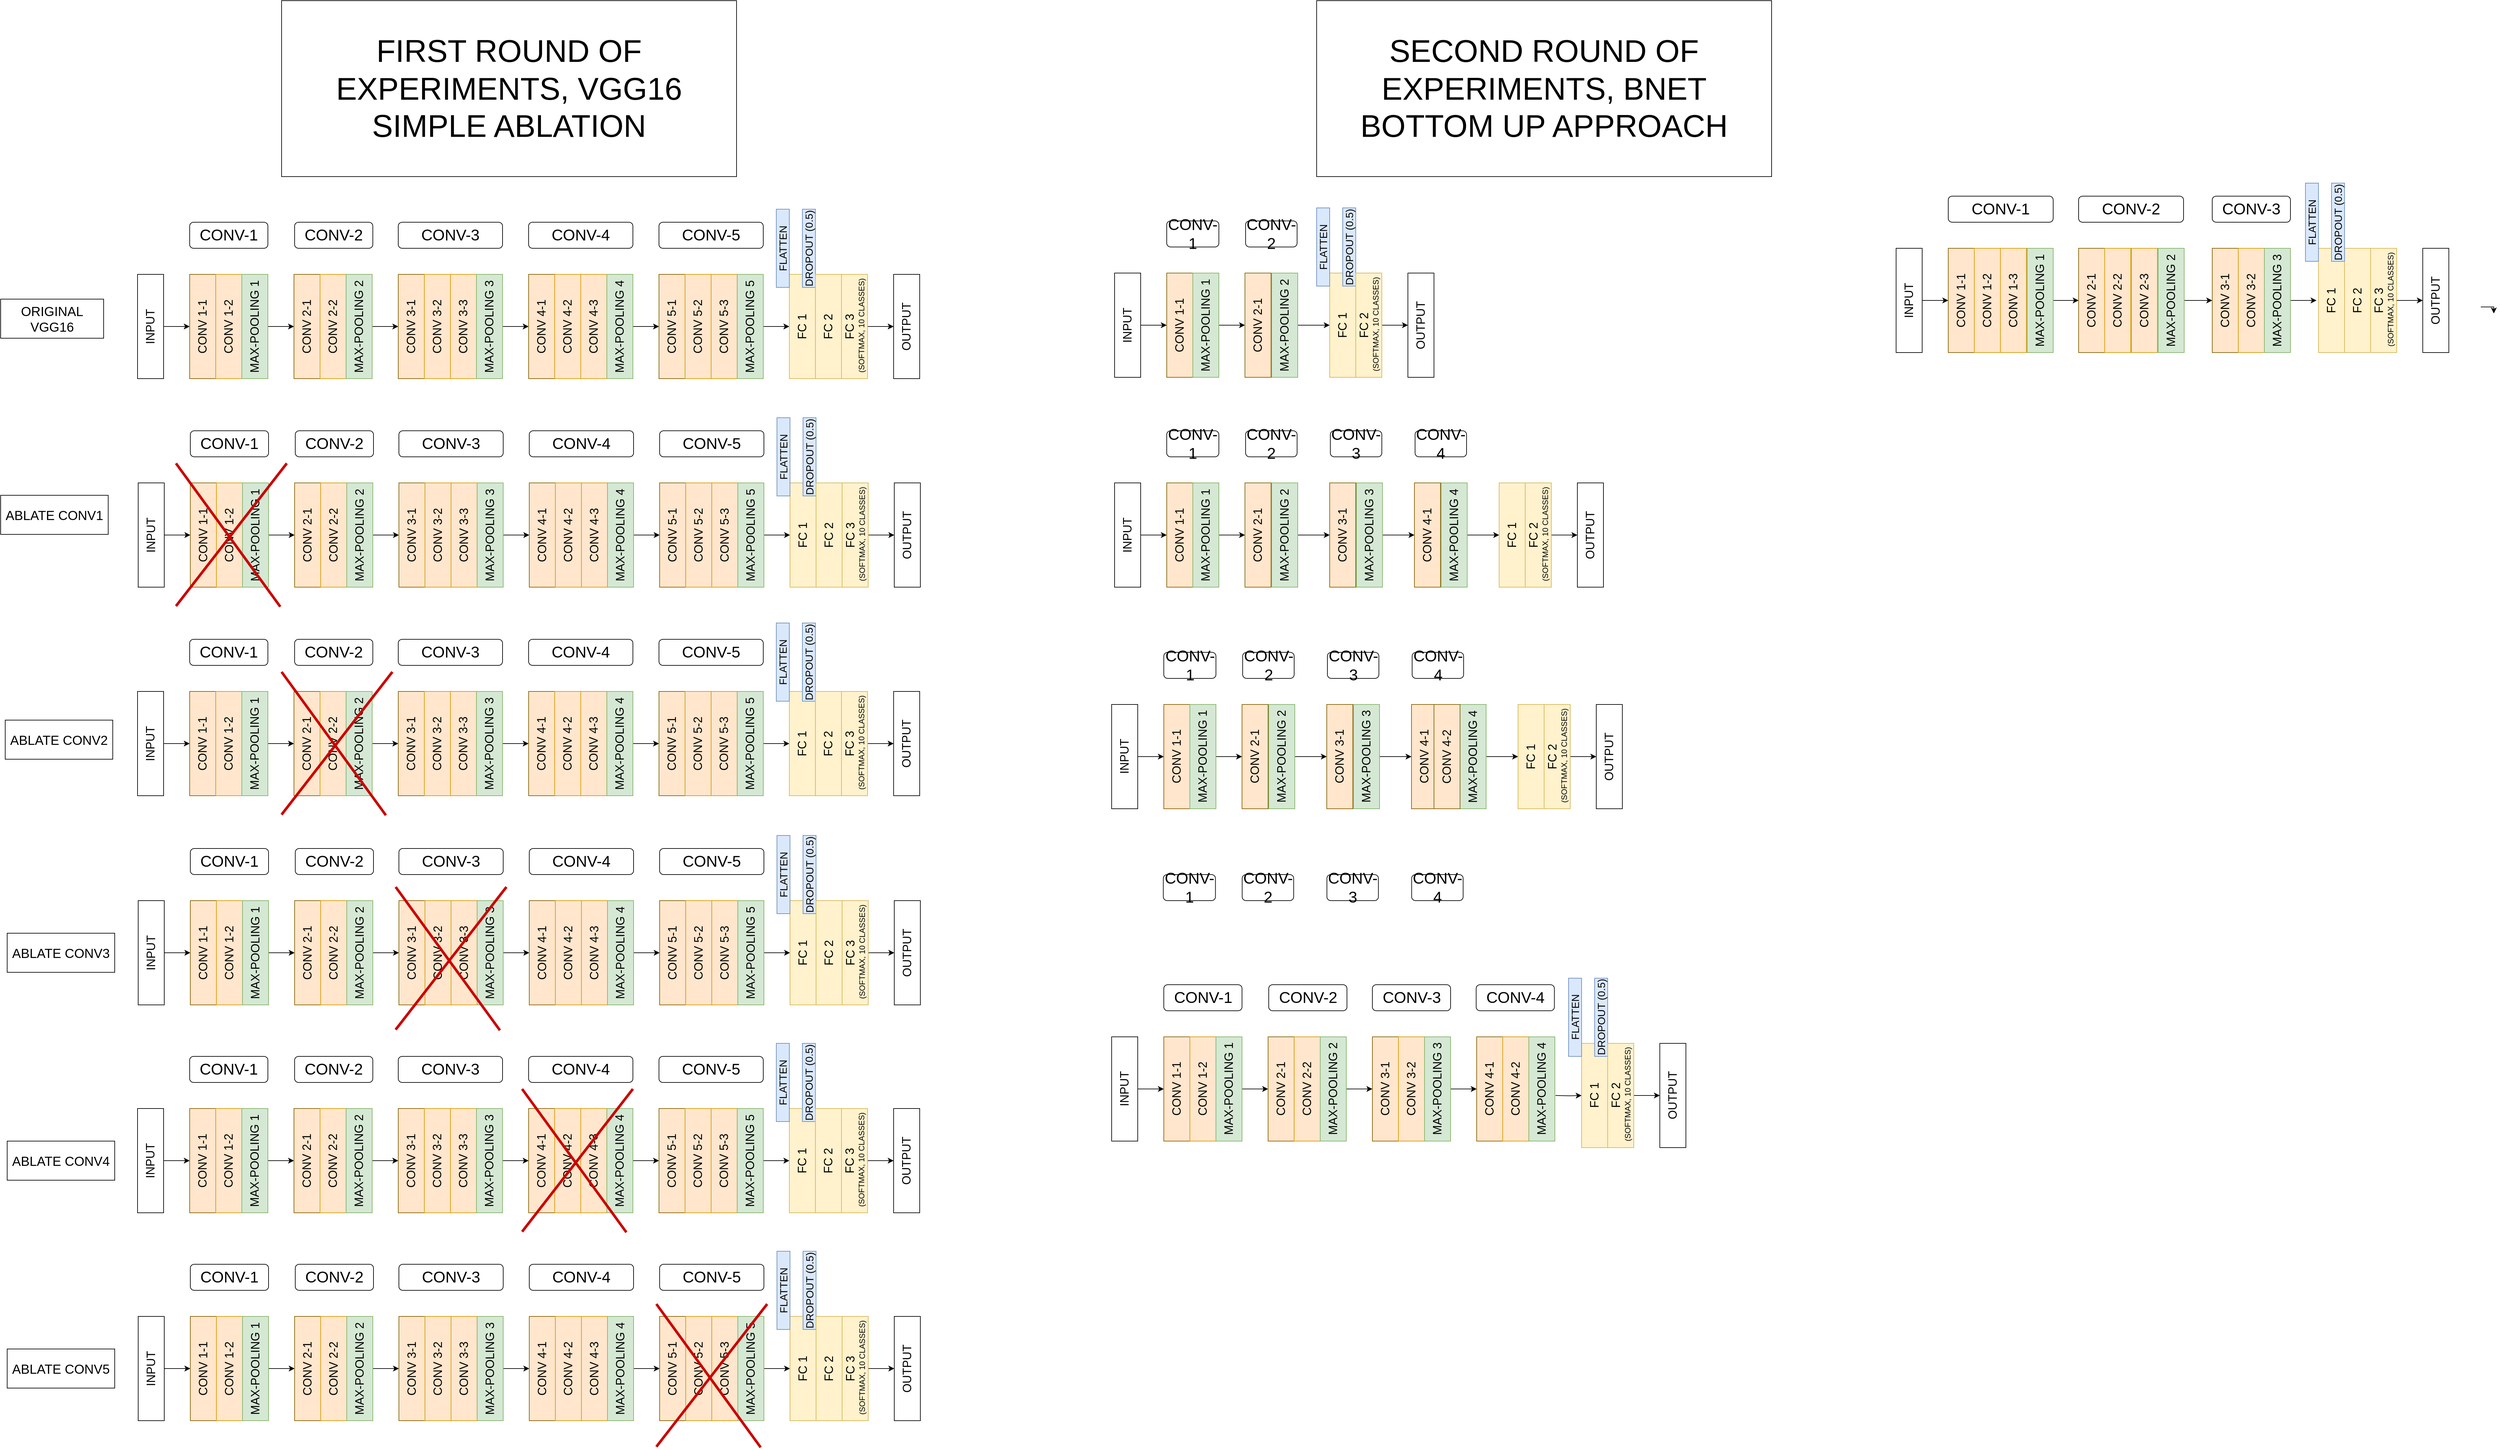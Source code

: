 <mxfile version="20.6.0" type="github">
  <diagram id="RzE1xxKOCAMfOHsTt04t" name="Page-1">
    <mxGraphModel dx="1963" dy="1197" grid="1" gridSize="10" guides="1" tooltips="1" connect="1" arrows="1" fold="1" page="0" pageScale="1" pageWidth="850" pageHeight="1100" math="0" shadow="0">
      <root>
        <mxCell id="0" />
        <mxCell id="1" parent="0" />
        <mxCell id="65GqqxQCFxLWCUhT1o5p-29" value="" style="edgeStyle=orthogonalEdgeStyle;rounded=0;orthogonalLoop=1;jettySize=auto;html=1;fontSize=18;entryX=0.5;entryY=0;entryDx=0;entryDy=0;" parent="1" source="65GqqxQCFxLWCUhT1o5p-1" target="65GqqxQCFxLWCUhT1o5p-3" edge="1">
          <mxGeometry relative="1" as="geometry" />
        </mxCell>
        <mxCell id="65GqqxQCFxLWCUhT1o5p-1" value="&lt;div style=&quot;font-size: 18px&quot;&gt;&lt;font style=&quot;font-size: 18px&quot;&gt;INPUT&lt;/font&gt;&lt;/div&gt;" style="rounded=0;whiteSpace=wrap;html=1;rotation=-90;" parent="1" vertex="1">
          <mxGeometry x="-29" y="340" width="160" height="40" as="geometry" />
        </mxCell>
        <mxCell id="65GqqxQCFxLWCUhT1o5p-3" value="&lt;div&gt;&lt;font style=&quot;font-size: 18px&quot;&gt;CONV 1-1&lt;/font&gt;&lt;/div&gt;" style="rounded=0;whiteSpace=wrap;html=1;rotation=-90;align=center;fillColor=#ffe6cc;strokeColor=#856000;" parent="1" vertex="1">
          <mxGeometry x="51" y="340" width="160" height="40" as="geometry" />
        </mxCell>
        <mxCell id="65GqqxQCFxLWCUhT1o5p-4" value="&lt;div&gt;&lt;font style=&quot;font-size: 18px&quot;&gt;CONV 1-2&lt;/font&gt;&lt;/div&gt;" style="rounded=0;whiteSpace=wrap;html=1;rotation=-90;align=center;fillColor=#ffe6cc;strokeColor=#d79b00;" parent="1" vertex="1">
          <mxGeometry x="91" y="340" width="160" height="40" as="geometry" />
        </mxCell>
        <mxCell id="65GqqxQCFxLWCUhT1o5p-32" value="" style="edgeStyle=orthogonalEdgeStyle;rounded=0;orthogonalLoop=1;jettySize=auto;html=1;fontSize=18;entryX=0.5;entryY=0;entryDx=0;entryDy=0;" parent="1" source="65GqqxQCFxLWCUhT1o5p-5" target="65GqqxQCFxLWCUhT1o5p-6" edge="1">
          <mxGeometry relative="1" as="geometry" />
        </mxCell>
        <mxCell id="65GqqxQCFxLWCUhT1o5p-5" value="&lt;div style=&quot;font-size: 18px&quot;&gt;&lt;font style=&quot;font-size: 18px&quot;&gt;MAX-POOLING 1&lt;br&gt;&lt;/font&gt;&lt;/div&gt;&lt;font style=&quot;font-size: 18px&quot;&gt;&lt;/font&gt;" style="rounded=0;whiteSpace=wrap;html=1;rotation=-90;align=center;fillColor=#d5e8d4;strokeColor=#82b366;" parent="1" vertex="1">
          <mxGeometry x="131" y="340" width="160" height="40" as="geometry" />
        </mxCell>
        <mxCell id="65GqqxQCFxLWCUhT1o5p-6" value="&lt;div&gt;&lt;font style=&quot;font-size: 18px&quot;&gt;CONV 2-1&lt;/font&gt;&lt;/div&gt;" style="rounded=0;whiteSpace=wrap;html=1;rotation=-90;align=center;fillColor=#ffe6cc;strokeColor=#856000;" parent="1" vertex="1">
          <mxGeometry x="211" y="340" width="160" height="40" as="geometry" />
        </mxCell>
        <mxCell id="65GqqxQCFxLWCUhT1o5p-7" value="&lt;div&gt;&lt;font style=&quot;font-size: 18px&quot;&gt;CONV 2-2&lt;/font&gt;&lt;/div&gt;" style="rounded=0;whiteSpace=wrap;html=1;rotation=-90;align=center;fillColor=#ffe6cc;strokeColor=#d79b00;" parent="1" vertex="1">
          <mxGeometry x="251" y="340" width="160" height="40" as="geometry" />
        </mxCell>
        <mxCell id="65GqqxQCFxLWCUhT1o5p-33" value="" style="edgeStyle=orthogonalEdgeStyle;rounded=0;orthogonalLoop=1;jettySize=auto;html=1;fontSize=18;entryX=0.5;entryY=0;entryDx=0;entryDy=0;" parent="1" source="65GqqxQCFxLWCUhT1o5p-8" target="65GqqxQCFxLWCUhT1o5p-10" edge="1">
          <mxGeometry relative="1" as="geometry">
            <mxPoint x="441" y="360" as="targetPoint" />
          </mxGeometry>
        </mxCell>
        <mxCell id="65GqqxQCFxLWCUhT1o5p-8" value="&lt;div style=&quot;font-size: 18px&quot;&gt;&lt;font style=&quot;font-size: 18px&quot;&gt;MAX-POOLING 2&lt;br&gt;&lt;/font&gt;&lt;/div&gt;" style="rounded=0;whiteSpace=wrap;html=1;rotation=-90;align=center;fillColor=#d5e8d4;strokeColor=#82b366;" parent="1" vertex="1">
          <mxGeometry x="291" y="340" width="160" height="40" as="geometry" />
        </mxCell>
        <mxCell id="65GqqxQCFxLWCUhT1o5p-10" value="&lt;div&gt;&lt;font style=&quot;font-size: 18px&quot;&gt;CONV 3-1&lt;/font&gt;&lt;/div&gt;" style="rounded=0;whiteSpace=wrap;html=1;rotation=-90;align=center;fillColor=#ffe6cc;strokeColor=#856000;" parent="1" vertex="1">
          <mxGeometry x="371" y="340" width="160" height="40" as="geometry" />
        </mxCell>
        <mxCell id="65GqqxQCFxLWCUhT1o5p-11" value="&lt;div&gt;&lt;font style=&quot;font-size: 18px&quot;&gt;CONV 3-3&lt;/font&gt;&lt;/div&gt;" style="rounded=0;whiteSpace=wrap;html=1;rotation=-90;align=center;fillColor=#ffe6cc;strokeColor=#d79b00;" parent="1" vertex="1">
          <mxGeometry x="451" y="340" width="160" height="40" as="geometry" />
        </mxCell>
        <mxCell id="65GqqxQCFxLWCUhT1o5p-12" value="&lt;div&gt;&lt;font style=&quot;font-size: 18px&quot;&gt;CONV 3-2&lt;/font&gt;&lt;/div&gt;" style="rounded=0;whiteSpace=wrap;html=1;rotation=-90;align=center;fillColor=#ffe6cc;strokeColor=#d79b00;" parent="1" vertex="1">
          <mxGeometry x="411" y="340" width="160" height="40" as="geometry" />
        </mxCell>
        <mxCell id="65GqqxQCFxLWCUhT1o5p-34" value="" style="edgeStyle=orthogonalEdgeStyle;rounded=0;orthogonalLoop=1;jettySize=auto;html=1;fontSize=18;entryX=0.5;entryY=0;entryDx=0;entryDy=0;" parent="1" source="65GqqxQCFxLWCUhT1o5p-13" target="65GqqxQCFxLWCUhT1o5p-14" edge="1">
          <mxGeometry relative="1" as="geometry" />
        </mxCell>
        <mxCell id="65GqqxQCFxLWCUhT1o5p-13" value="&lt;div style=&quot;font-size: 18px&quot;&gt;&lt;font style=&quot;font-size: 18px&quot;&gt;MAX-POOLING 3&lt;br&gt;&lt;/font&gt;&lt;/div&gt;" style="rounded=0;whiteSpace=wrap;html=1;rotation=-90;align=center;fillColor=#d5e8d4;strokeColor=#82b366;" parent="1" vertex="1">
          <mxGeometry x="491" y="340" width="160" height="40" as="geometry" />
        </mxCell>
        <mxCell id="65GqqxQCFxLWCUhT1o5p-14" value="&lt;div&gt;&lt;font style=&quot;font-size: 18px&quot;&gt;CONV 4-1&lt;/font&gt;&lt;/div&gt;" style="rounded=0;whiteSpace=wrap;html=1;rotation=-90;align=center;fillColor=#ffe6cc;strokeColor=#856000;" parent="1" vertex="1">
          <mxGeometry x="571" y="340" width="160" height="40" as="geometry" />
        </mxCell>
        <mxCell id="65GqqxQCFxLWCUhT1o5p-15" value="&lt;div&gt;&lt;font style=&quot;font-size: 18px&quot;&gt;CONV 4-3&lt;/font&gt;&lt;/div&gt;" style="rounded=0;whiteSpace=wrap;html=1;rotation=-90;align=center;fillColor=#ffe6cc;strokeColor=#d79b00;" parent="1" vertex="1">
          <mxGeometry x="651" y="340" width="160" height="40" as="geometry" />
        </mxCell>
        <mxCell id="65GqqxQCFxLWCUhT1o5p-16" value="&lt;div&gt;&lt;font style=&quot;font-size: 18px&quot;&gt;CONV 4-2&lt;/font&gt;&lt;/div&gt;" style="rounded=0;whiteSpace=wrap;html=1;rotation=-90;align=center;fillColor=#ffe6cc;strokeColor=#d79b00;" parent="1" vertex="1">
          <mxGeometry x="611" y="340" width="160" height="40" as="geometry" />
        </mxCell>
        <mxCell id="65GqqxQCFxLWCUhT1o5p-35" value="" style="edgeStyle=orthogonalEdgeStyle;rounded=0;orthogonalLoop=1;jettySize=auto;html=1;fontSize=18;entryX=0.5;entryY=0;entryDx=0;entryDy=0;" parent="1" source="65GqqxQCFxLWCUhT1o5p-17" target="65GqqxQCFxLWCUhT1o5p-18" edge="1">
          <mxGeometry relative="1" as="geometry" />
        </mxCell>
        <mxCell id="65GqqxQCFxLWCUhT1o5p-17" value="&lt;div style=&quot;font-size: 18px&quot;&gt;&lt;font style=&quot;font-size: 18px&quot;&gt;MAX-POOLING 4&lt;/font&gt;&lt;/div&gt;" style="rounded=0;whiteSpace=wrap;html=1;rotation=-90;align=center;fillColor=#d5e8d4;strokeColor=#82b366;" parent="1" vertex="1">
          <mxGeometry x="691" y="340" width="160" height="40" as="geometry" />
        </mxCell>
        <mxCell id="65GqqxQCFxLWCUhT1o5p-18" value="&lt;div&gt;&lt;font style=&quot;font-size: 18px&quot;&gt;CONV 5-1&lt;/font&gt;&lt;/div&gt;" style="rounded=0;whiteSpace=wrap;html=1;rotation=-90;align=center;fillColor=#ffe6cc;strokeColor=#856000;" parent="1" vertex="1">
          <mxGeometry x="771" y="340" width="160" height="40" as="geometry" />
        </mxCell>
        <mxCell id="65GqqxQCFxLWCUhT1o5p-19" value="&lt;div&gt;&lt;font style=&quot;font-size: 18px&quot;&gt;CONV 5-3&lt;/font&gt;&lt;/div&gt;" style="rounded=0;whiteSpace=wrap;html=1;rotation=-90;align=center;fillColor=#ffe6cc;strokeColor=#d79b00;" parent="1" vertex="1">
          <mxGeometry x="851" y="340" width="160" height="40" as="geometry" />
        </mxCell>
        <mxCell id="65GqqxQCFxLWCUhT1o5p-20" value="&lt;div&gt;&lt;font style=&quot;font-size: 18px&quot;&gt;CONV 5-2&lt;/font&gt;&lt;/div&gt;" style="rounded=0;whiteSpace=wrap;html=1;rotation=-90;align=center;fillColor=#ffe6cc;strokeColor=#d79b00;" parent="1" vertex="1">
          <mxGeometry x="811" y="340" width="160" height="40" as="geometry" />
        </mxCell>
        <mxCell id="65GqqxQCFxLWCUhT1o5p-36" value="" style="edgeStyle=orthogonalEdgeStyle;rounded=0;orthogonalLoop=1;jettySize=auto;html=1;fontSize=18;entryX=0.5;entryY=0;entryDx=0;entryDy=0;" parent="1" source="65GqqxQCFxLWCUhT1o5p-21" target="65GqqxQCFxLWCUhT1o5p-23" edge="1">
          <mxGeometry relative="1" as="geometry" />
        </mxCell>
        <mxCell id="65GqqxQCFxLWCUhT1o5p-21" value="&lt;div style=&quot;font-size: 18px&quot;&gt;&lt;font style=&quot;font-size: 18px&quot;&gt;MAX-POOLING 5&lt;br&gt;&lt;/font&gt;&lt;/div&gt;" style="rounded=0;whiteSpace=wrap;html=1;rotation=-90;align=center;fillColor=#d5e8d4;strokeColor=#82b366;" parent="1" vertex="1">
          <mxGeometry x="891" y="340" width="160" height="40" as="geometry" />
        </mxCell>
        <mxCell id="65GqqxQCFxLWCUhT1o5p-23" value="&lt;div style=&quot;font-size: 18px&quot;&gt;&lt;font style=&quot;font-size: 18px&quot;&gt;FC 1&lt;br&gt;&lt;/font&gt;&lt;/div&gt;" style="rounded=0;whiteSpace=wrap;html=1;rotation=-90;fillColor=#fff2cc;strokeColor=#d6b656;" parent="1" vertex="1">
          <mxGeometry x="971" y="340" width="160" height="40" as="geometry" />
        </mxCell>
        <mxCell id="65GqqxQCFxLWCUhT1o5p-24" value="&lt;div style=&quot;font-size: 16px&quot;&gt;&lt;font style=&quot;font-size: 16px&quot;&gt;DROPOUT (0.5)&lt;/font&gt;&lt;/div&gt;" style="rounded=0;whiteSpace=wrap;html=1;rotation=-90;fillColor=#dae8fc;strokeColor=#6c8ebf;" parent="1" vertex="1">
          <mxGeometry x="1001" y="230" width="120" height="20" as="geometry" />
        </mxCell>
        <mxCell id="65GqqxQCFxLWCUhT1o5p-25" value="&lt;font style=&quot;font-size: 16px&quot;&gt;FLATTEN&lt;/font&gt;" style="rounded=0;whiteSpace=wrap;html=1;rotation=-90;fillColor=#dae8fc;strokeColor=#6c8ebf;" parent="1" vertex="1">
          <mxGeometry x="961" y="230" width="120" height="20" as="geometry" />
        </mxCell>
        <mxCell id="65GqqxQCFxLWCUhT1o5p-26" value="&lt;div style=&quot;font-size: 18px&quot;&gt;&lt;font style=&quot;font-size: 18px&quot;&gt;FC 2&lt;br&gt;&lt;/font&gt;&lt;/div&gt;" style="rounded=0;whiteSpace=wrap;html=1;rotation=-90;fillColor=#fff2cc;strokeColor=#d6b656;" parent="1" vertex="1">
          <mxGeometry x="1011" y="340" width="160" height="40" as="geometry" />
        </mxCell>
        <mxCell id="65GqqxQCFxLWCUhT1o5p-37" style="edgeStyle=orthogonalEdgeStyle;rounded=0;orthogonalLoop=1;jettySize=auto;html=1;fontSize=18;entryX=0.5;entryY=0;entryDx=0;entryDy=0;" parent="1" source="65GqqxQCFxLWCUhT1o5p-27" target="65GqqxQCFxLWCUhT1o5p-28" edge="1">
          <mxGeometry relative="1" as="geometry">
            <mxPoint x="1171" y="370" as="targetPoint" />
          </mxGeometry>
        </mxCell>
        <mxCell id="65GqqxQCFxLWCUhT1o5p-27" value="&lt;div style=&quot;font-size: 18px&quot;&gt;&lt;font style=&quot;font-size: 18px&quot;&gt;FC 3&lt;br&gt;&lt;/font&gt;&lt;/div&gt;&amp;nbsp;(SOFTMAX, 10 CLASSES)" style="rounded=0;whiteSpace=wrap;html=1;rotation=-90;fillColor=#fff2cc;strokeColor=#d6b656;" parent="1" vertex="1">
          <mxGeometry x="1051" y="340" width="160" height="40" as="geometry" />
        </mxCell>
        <mxCell id="65GqqxQCFxLWCUhT1o5p-28" value="&lt;font style=&quot;font-size: 18px&quot;&gt;OUTPUT&lt;/font&gt;" style="rounded=0;whiteSpace=wrap;html=1;rotation=-90;" parent="1" vertex="1">
          <mxGeometry x="1131" y="340" width="160" height="40" as="geometry" />
        </mxCell>
        <mxCell id="IuOCv12zmpkd84v63Iwv-1" value="&lt;font style=&quot;font-size: 24px&quot;&gt;CONV-1&lt;/font&gt;" style="rounded=1;whiteSpace=wrap;html=1;" parent="1" vertex="1">
          <mxGeometry x="111" y="200" width="120" height="40" as="geometry" />
        </mxCell>
        <mxCell id="IuOCv12zmpkd84v63Iwv-3" value="&lt;font style=&quot;font-size: 24px&quot;&gt;CONV-2&lt;/font&gt;" style="rounded=1;whiteSpace=wrap;html=1;" parent="1" vertex="1">
          <mxGeometry x="272" y="200" width="120" height="40" as="geometry" />
        </mxCell>
        <mxCell id="IuOCv12zmpkd84v63Iwv-4" value="&lt;font style=&quot;font-size: 24px&quot;&gt;CONV-3&lt;/font&gt;" style="rounded=1;whiteSpace=wrap;html=1;" parent="1" vertex="1">
          <mxGeometry x="431" y="200" width="160" height="40" as="geometry" />
        </mxCell>
        <mxCell id="IuOCv12zmpkd84v63Iwv-5" value="&lt;font style=&quot;font-size: 24px&quot;&gt;CONV-4&lt;/font&gt;" style="rounded=1;whiteSpace=wrap;html=1;" parent="1" vertex="1">
          <mxGeometry x="631" y="200" width="160" height="40" as="geometry" />
        </mxCell>
        <mxCell id="IuOCv12zmpkd84v63Iwv-6" value="&lt;font style=&quot;font-size: 24px&quot;&gt;CONV-5&lt;/font&gt;" style="rounded=1;whiteSpace=wrap;html=1;" parent="1" vertex="1">
          <mxGeometry x="831" y="200" width="160" height="40" as="geometry" />
        </mxCell>
        <mxCell id="og3AsqasyEfO-3sGzvh8-1" value="" style="edgeStyle=orthogonalEdgeStyle;rounded=0;orthogonalLoop=1;jettySize=auto;html=1;fontSize=18;entryX=0.5;entryY=0;entryDx=0;entryDy=0;" parent="1" source="og3AsqasyEfO-3sGzvh8-2" target="og3AsqasyEfO-3sGzvh8-3" edge="1">
          <mxGeometry relative="1" as="geometry" />
        </mxCell>
        <mxCell id="og3AsqasyEfO-3sGzvh8-2" value="&lt;div style=&quot;font-size: 18px&quot;&gt;&lt;font style=&quot;font-size: 18px&quot;&gt;INPUT&lt;/font&gt;&lt;/div&gt;" style="rounded=0;whiteSpace=wrap;html=1;rotation=-90;" parent="1" vertex="1">
          <mxGeometry x="-28" y="660" width="160" height="40" as="geometry" />
        </mxCell>
        <mxCell id="og3AsqasyEfO-3sGzvh8-3" value="&lt;div&gt;&lt;font style=&quot;font-size: 18px&quot;&gt;CONV 1-1&lt;/font&gt;&lt;/div&gt;" style="rounded=0;whiteSpace=wrap;html=1;rotation=-90;align=center;fillColor=#ffe6cc;strokeColor=#856000;" parent="1" vertex="1">
          <mxGeometry x="52" y="660" width="160" height="40" as="geometry" />
        </mxCell>
        <mxCell id="og3AsqasyEfO-3sGzvh8-4" value="&lt;div&gt;&lt;font style=&quot;font-size: 18px&quot;&gt;CONV 1-2&lt;/font&gt;&lt;/div&gt;" style="rounded=0;whiteSpace=wrap;html=1;rotation=-90;align=center;fillColor=#ffe6cc;strokeColor=#d79b00;" parent="1" vertex="1">
          <mxGeometry x="92" y="660" width="160" height="40" as="geometry" />
        </mxCell>
        <mxCell id="og3AsqasyEfO-3sGzvh8-5" value="" style="edgeStyle=orthogonalEdgeStyle;rounded=0;orthogonalLoop=1;jettySize=auto;html=1;fontSize=18;entryX=0.5;entryY=0;entryDx=0;entryDy=0;" parent="1" source="og3AsqasyEfO-3sGzvh8-6" target="og3AsqasyEfO-3sGzvh8-7" edge="1">
          <mxGeometry relative="1" as="geometry" />
        </mxCell>
        <mxCell id="og3AsqasyEfO-3sGzvh8-6" value="&lt;div style=&quot;font-size: 18px&quot;&gt;&lt;font style=&quot;font-size: 18px&quot;&gt;MAX-POOLING 1&lt;br&gt;&lt;/font&gt;&lt;/div&gt;&lt;font style=&quot;font-size: 18px&quot;&gt;&lt;/font&gt;" style="rounded=0;whiteSpace=wrap;html=1;rotation=-90;align=center;fillColor=#d5e8d4;strokeColor=#82b366;" parent="1" vertex="1">
          <mxGeometry x="132" y="660" width="160" height="40" as="geometry" />
        </mxCell>
        <mxCell id="og3AsqasyEfO-3sGzvh8-7" value="&lt;div&gt;&lt;font style=&quot;font-size: 18px&quot;&gt;CONV 2-1&lt;/font&gt;&lt;/div&gt;" style="rounded=0;whiteSpace=wrap;html=1;rotation=-90;align=center;fillColor=#ffe6cc;strokeColor=#856000;" parent="1" vertex="1">
          <mxGeometry x="212" y="660" width="160" height="40" as="geometry" />
        </mxCell>
        <mxCell id="og3AsqasyEfO-3sGzvh8-8" value="&lt;div&gt;&lt;font style=&quot;font-size: 18px&quot;&gt;CONV 2-2&lt;/font&gt;&lt;/div&gt;" style="rounded=0;whiteSpace=wrap;html=1;rotation=-90;align=center;fillColor=#ffe6cc;strokeColor=#d79b00;" parent="1" vertex="1">
          <mxGeometry x="252" y="660" width="160" height="40" as="geometry" />
        </mxCell>
        <mxCell id="og3AsqasyEfO-3sGzvh8-9" value="" style="edgeStyle=orthogonalEdgeStyle;rounded=0;orthogonalLoop=1;jettySize=auto;html=1;fontSize=18;entryX=0.5;entryY=0;entryDx=0;entryDy=0;" parent="1" source="og3AsqasyEfO-3sGzvh8-10" target="og3AsqasyEfO-3sGzvh8-11" edge="1">
          <mxGeometry relative="1" as="geometry">
            <mxPoint x="442" y="680" as="targetPoint" />
          </mxGeometry>
        </mxCell>
        <mxCell id="og3AsqasyEfO-3sGzvh8-10" value="&lt;div style=&quot;font-size: 18px&quot;&gt;&lt;font style=&quot;font-size: 18px&quot;&gt;MAX-POOLING 2&lt;br&gt;&lt;/font&gt;&lt;/div&gt;" style="rounded=0;whiteSpace=wrap;html=1;rotation=-90;align=center;fillColor=#d5e8d4;strokeColor=#82b366;" parent="1" vertex="1">
          <mxGeometry x="292" y="660" width="160" height="40" as="geometry" />
        </mxCell>
        <mxCell id="og3AsqasyEfO-3sGzvh8-11" value="&lt;div&gt;&lt;font style=&quot;font-size: 18px&quot;&gt;CONV 3-1&lt;/font&gt;&lt;/div&gt;" style="rounded=0;whiteSpace=wrap;html=1;rotation=-90;align=center;fillColor=#ffe6cc;strokeColor=#856000;" parent="1" vertex="1">
          <mxGeometry x="372" y="660" width="160" height="40" as="geometry" />
        </mxCell>
        <mxCell id="og3AsqasyEfO-3sGzvh8-12" value="&lt;div&gt;&lt;font style=&quot;font-size: 18px&quot;&gt;CONV 3-3&lt;/font&gt;&lt;/div&gt;" style="rounded=0;whiteSpace=wrap;html=1;rotation=-90;align=center;fillColor=#ffe6cc;strokeColor=#d79b00;" parent="1" vertex="1">
          <mxGeometry x="452" y="660" width="160" height="40" as="geometry" />
        </mxCell>
        <mxCell id="og3AsqasyEfO-3sGzvh8-13" value="&lt;div&gt;&lt;font style=&quot;font-size: 18px&quot;&gt;CONV 3-2&lt;/font&gt;&lt;/div&gt;" style="rounded=0;whiteSpace=wrap;html=1;rotation=-90;align=center;fillColor=#ffe6cc;strokeColor=#d79b00;" parent="1" vertex="1">
          <mxGeometry x="412" y="660" width="160" height="40" as="geometry" />
        </mxCell>
        <mxCell id="og3AsqasyEfO-3sGzvh8-14" value="" style="edgeStyle=orthogonalEdgeStyle;rounded=0;orthogonalLoop=1;jettySize=auto;html=1;fontSize=18;entryX=0.5;entryY=0;entryDx=0;entryDy=0;" parent="1" source="og3AsqasyEfO-3sGzvh8-15" target="og3AsqasyEfO-3sGzvh8-16" edge="1">
          <mxGeometry relative="1" as="geometry" />
        </mxCell>
        <mxCell id="og3AsqasyEfO-3sGzvh8-15" value="&lt;div style=&quot;font-size: 18px&quot;&gt;&lt;font style=&quot;font-size: 18px&quot;&gt;MAX-POOLING 3&lt;br&gt;&lt;/font&gt;&lt;/div&gt;" style="rounded=0;whiteSpace=wrap;html=1;rotation=-90;align=center;fillColor=#d5e8d4;strokeColor=#82b366;" parent="1" vertex="1">
          <mxGeometry x="492" y="660" width="160" height="40" as="geometry" />
        </mxCell>
        <mxCell id="og3AsqasyEfO-3sGzvh8-16" value="&lt;div&gt;&lt;font style=&quot;font-size: 18px&quot;&gt;CONV 4-1&lt;/font&gt;&lt;/div&gt;" style="rounded=0;whiteSpace=wrap;html=1;rotation=-90;align=center;fillColor=#ffe6cc;strokeColor=#856000;" parent="1" vertex="1">
          <mxGeometry x="572" y="660" width="160" height="40" as="geometry" />
        </mxCell>
        <mxCell id="og3AsqasyEfO-3sGzvh8-17" value="&lt;div&gt;&lt;font style=&quot;font-size: 18px&quot;&gt;CONV 4-3&lt;/font&gt;&lt;/div&gt;" style="rounded=0;whiteSpace=wrap;html=1;rotation=-90;align=center;fillColor=#ffe6cc;strokeColor=#d79b00;" parent="1" vertex="1">
          <mxGeometry x="652" y="660" width="160" height="40" as="geometry" />
        </mxCell>
        <mxCell id="og3AsqasyEfO-3sGzvh8-18" value="&lt;div&gt;&lt;font style=&quot;font-size: 18px&quot;&gt;CONV 4-2&lt;/font&gt;&lt;/div&gt;" style="rounded=0;whiteSpace=wrap;html=1;rotation=-90;align=center;fillColor=#ffe6cc;strokeColor=#d79b00;" parent="1" vertex="1">
          <mxGeometry x="612" y="660" width="160" height="40" as="geometry" />
        </mxCell>
        <mxCell id="og3AsqasyEfO-3sGzvh8-19" value="" style="edgeStyle=orthogonalEdgeStyle;rounded=0;orthogonalLoop=1;jettySize=auto;html=1;fontSize=18;entryX=0.5;entryY=0;entryDx=0;entryDy=0;" parent="1" source="og3AsqasyEfO-3sGzvh8-20" target="og3AsqasyEfO-3sGzvh8-21" edge="1">
          <mxGeometry relative="1" as="geometry" />
        </mxCell>
        <mxCell id="og3AsqasyEfO-3sGzvh8-20" value="&lt;div style=&quot;font-size: 18px&quot;&gt;&lt;font style=&quot;font-size: 18px&quot;&gt;MAX-POOLING 4&lt;/font&gt;&lt;/div&gt;" style="rounded=0;whiteSpace=wrap;html=1;rotation=-90;align=center;fillColor=#d5e8d4;strokeColor=#82b366;" parent="1" vertex="1">
          <mxGeometry x="692" y="660" width="160" height="40" as="geometry" />
        </mxCell>
        <mxCell id="og3AsqasyEfO-3sGzvh8-21" value="&lt;div&gt;&lt;font style=&quot;font-size: 18px&quot;&gt;CONV 5-1&lt;/font&gt;&lt;/div&gt;" style="rounded=0;whiteSpace=wrap;html=1;rotation=-90;align=center;fillColor=#ffe6cc;strokeColor=#856000;" parent="1" vertex="1">
          <mxGeometry x="772" y="660" width="160" height="40" as="geometry" />
        </mxCell>
        <mxCell id="og3AsqasyEfO-3sGzvh8-22" value="&lt;div&gt;&lt;font style=&quot;font-size: 18px&quot;&gt;CONV 5-3&lt;/font&gt;&lt;/div&gt;" style="rounded=0;whiteSpace=wrap;html=1;rotation=-90;align=center;fillColor=#ffe6cc;strokeColor=#d79b00;" parent="1" vertex="1">
          <mxGeometry x="852" y="660" width="160" height="40" as="geometry" />
        </mxCell>
        <mxCell id="og3AsqasyEfO-3sGzvh8-23" value="&lt;div&gt;&lt;font style=&quot;font-size: 18px&quot;&gt;CONV 5-2&lt;/font&gt;&lt;/div&gt;" style="rounded=0;whiteSpace=wrap;html=1;rotation=-90;align=center;fillColor=#ffe6cc;strokeColor=#d79b00;" parent="1" vertex="1">
          <mxGeometry x="812" y="660" width="160" height="40" as="geometry" />
        </mxCell>
        <mxCell id="og3AsqasyEfO-3sGzvh8-24" value="" style="edgeStyle=orthogonalEdgeStyle;rounded=0;orthogonalLoop=1;jettySize=auto;html=1;fontSize=18;entryX=0.5;entryY=0;entryDx=0;entryDy=0;" parent="1" source="og3AsqasyEfO-3sGzvh8-25" target="og3AsqasyEfO-3sGzvh8-26" edge="1">
          <mxGeometry relative="1" as="geometry" />
        </mxCell>
        <mxCell id="og3AsqasyEfO-3sGzvh8-25" value="&lt;div style=&quot;font-size: 18px&quot;&gt;&lt;font style=&quot;font-size: 18px&quot;&gt;MAX-POOLING 5&lt;br&gt;&lt;/font&gt;&lt;/div&gt;" style="rounded=0;whiteSpace=wrap;html=1;rotation=-90;align=center;fillColor=#d5e8d4;strokeColor=#82b366;" parent="1" vertex="1">
          <mxGeometry x="892" y="660" width="160" height="40" as="geometry" />
        </mxCell>
        <mxCell id="og3AsqasyEfO-3sGzvh8-26" value="&lt;div style=&quot;font-size: 18px&quot;&gt;&lt;font style=&quot;font-size: 18px&quot;&gt;FC 1&lt;br&gt;&lt;/font&gt;&lt;/div&gt;" style="rounded=0;whiteSpace=wrap;html=1;rotation=-90;fillColor=#fff2cc;strokeColor=#d6b656;" parent="1" vertex="1">
          <mxGeometry x="972" y="660" width="160" height="40" as="geometry" />
        </mxCell>
        <mxCell id="og3AsqasyEfO-3sGzvh8-27" value="&lt;div style=&quot;font-size: 16px&quot;&gt;&lt;font style=&quot;font-size: 16px&quot;&gt;DROPOUT (0.5)&lt;/font&gt;&lt;/div&gt;" style="rounded=0;whiteSpace=wrap;html=1;rotation=-90;fillColor=#dae8fc;strokeColor=#6c8ebf;" parent="1" vertex="1">
          <mxGeometry x="1002" y="550" width="120" height="20" as="geometry" />
        </mxCell>
        <mxCell id="og3AsqasyEfO-3sGzvh8-28" value="&lt;font style=&quot;font-size: 16px&quot;&gt;FLATTEN&lt;/font&gt;" style="rounded=0;whiteSpace=wrap;html=1;rotation=-90;fillColor=#dae8fc;strokeColor=#6c8ebf;" parent="1" vertex="1">
          <mxGeometry x="962" y="550" width="120" height="20" as="geometry" />
        </mxCell>
        <mxCell id="og3AsqasyEfO-3sGzvh8-29" value="&lt;div style=&quot;font-size: 18px&quot;&gt;&lt;font style=&quot;font-size: 18px&quot;&gt;FC 2&lt;br&gt;&lt;/font&gt;&lt;/div&gt;" style="rounded=0;whiteSpace=wrap;html=1;rotation=-90;fillColor=#fff2cc;strokeColor=#d6b656;" parent="1" vertex="1">
          <mxGeometry x="1012" y="660" width="160" height="40" as="geometry" />
        </mxCell>
        <mxCell id="og3AsqasyEfO-3sGzvh8-30" style="edgeStyle=orthogonalEdgeStyle;rounded=0;orthogonalLoop=1;jettySize=auto;html=1;fontSize=18;entryX=0.5;entryY=0;entryDx=0;entryDy=0;" parent="1" source="og3AsqasyEfO-3sGzvh8-31" target="og3AsqasyEfO-3sGzvh8-32" edge="1">
          <mxGeometry relative="1" as="geometry">
            <mxPoint x="1172" y="690" as="targetPoint" />
          </mxGeometry>
        </mxCell>
        <mxCell id="og3AsqasyEfO-3sGzvh8-31" value="&lt;div style=&quot;font-size: 18px&quot;&gt;&lt;font style=&quot;font-size: 18px&quot;&gt;FC 3&lt;br&gt;&lt;/font&gt;&lt;/div&gt;&amp;nbsp;(SOFTMAX, 10 CLASSES)" style="rounded=0;whiteSpace=wrap;html=1;rotation=-90;fillColor=#fff2cc;strokeColor=#d6b656;" parent="1" vertex="1">
          <mxGeometry x="1052" y="660" width="160" height="40" as="geometry" />
        </mxCell>
        <mxCell id="og3AsqasyEfO-3sGzvh8-32" value="&lt;font style=&quot;font-size: 18px&quot;&gt;OUTPUT&lt;/font&gt;" style="rounded=0;whiteSpace=wrap;html=1;rotation=-90;" parent="1" vertex="1">
          <mxGeometry x="1132" y="660" width="160" height="40" as="geometry" />
        </mxCell>
        <mxCell id="og3AsqasyEfO-3sGzvh8-33" value="&lt;font style=&quot;font-size: 24px&quot;&gt;CONV-1&lt;/font&gt;" style="rounded=1;whiteSpace=wrap;html=1;" parent="1" vertex="1">
          <mxGeometry x="112" y="520" width="120" height="40" as="geometry" />
        </mxCell>
        <mxCell id="og3AsqasyEfO-3sGzvh8-34" value="&lt;font style=&quot;font-size: 24px&quot;&gt;CONV-2&lt;/font&gt;" style="rounded=1;whiteSpace=wrap;html=1;" parent="1" vertex="1">
          <mxGeometry x="273" y="520" width="120" height="40" as="geometry" />
        </mxCell>
        <mxCell id="og3AsqasyEfO-3sGzvh8-35" value="&lt;font style=&quot;font-size: 24px&quot;&gt;CONV-3&lt;/font&gt;" style="rounded=1;whiteSpace=wrap;html=1;" parent="1" vertex="1">
          <mxGeometry x="432" y="520" width="160" height="40" as="geometry" />
        </mxCell>
        <mxCell id="og3AsqasyEfO-3sGzvh8-36" value="&lt;font style=&quot;font-size: 24px&quot;&gt;CONV-4&lt;/font&gt;" style="rounded=1;whiteSpace=wrap;html=1;" parent="1" vertex="1">
          <mxGeometry x="632" y="520" width="160" height="40" as="geometry" />
        </mxCell>
        <mxCell id="og3AsqasyEfO-3sGzvh8-37" value="&lt;font style=&quot;font-size: 24px&quot;&gt;CONV-5&lt;/font&gt;" style="rounded=1;whiteSpace=wrap;html=1;" parent="1" vertex="1">
          <mxGeometry x="832" y="520" width="160" height="40" as="geometry" />
        </mxCell>
        <mxCell id="og3AsqasyEfO-3sGzvh8-39" value="" style="edgeStyle=orthogonalEdgeStyle;rounded=0;orthogonalLoop=1;jettySize=auto;html=1;fontSize=18;entryX=0.5;entryY=0;entryDx=0;entryDy=0;" parent="1" source="og3AsqasyEfO-3sGzvh8-40" target="og3AsqasyEfO-3sGzvh8-41" edge="1">
          <mxGeometry relative="1" as="geometry" />
        </mxCell>
        <mxCell id="og3AsqasyEfO-3sGzvh8-40" value="&lt;div style=&quot;font-size: 18px&quot;&gt;&lt;font style=&quot;font-size: 18px&quot;&gt;INPUT&lt;/font&gt;&lt;/div&gt;" style="rounded=0;whiteSpace=wrap;html=1;rotation=-90;" parent="1" vertex="1">
          <mxGeometry x="-29" y="980" width="160" height="40" as="geometry" />
        </mxCell>
        <mxCell id="og3AsqasyEfO-3sGzvh8-41" value="&lt;div&gt;&lt;font style=&quot;font-size: 18px&quot;&gt;CONV 1-1&lt;/font&gt;&lt;/div&gt;" style="rounded=0;whiteSpace=wrap;html=1;rotation=-90;align=center;fillColor=#ffe6cc;strokeColor=#856000;" parent="1" vertex="1">
          <mxGeometry x="51" y="980" width="160" height="40" as="geometry" />
        </mxCell>
        <mxCell id="og3AsqasyEfO-3sGzvh8-42" value="&lt;div&gt;&lt;font style=&quot;font-size: 18px&quot;&gt;CONV 1-2&lt;/font&gt;&lt;/div&gt;" style="rounded=0;whiteSpace=wrap;html=1;rotation=-90;align=center;fillColor=#ffe6cc;strokeColor=#d79b00;" parent="1" vertex="1">
          <mxGeometry x="91" y="980" width="160" height="40" as="geometry" />
        </mxCell>
        <mxCell id="og3AsqasyEfO-3sGzvh8-43" value="" style="edgeStyle=orthogonalEdgeStyle;rounded=0;orthogonalLoop=1;jettySize=auto;html=1;fontSize=18;entryX=0.5;entryY=0;entryDx=0;entryDy=0;" parent="1" source="og3AsqasyEfO-3sGzvh8-44" target="og3AsqasyEfO-3sGzvh8-45" edge="1">
          <mxGeometry relative="1" as="geometry" />
        </mxCell>
        <mxCell id="og3AsqasyEfO-3sGzvh8-44" value="&lt;div style=&quot;font-size: 18px&quot;&gt;&lt;font style=&quot;font-size: 18px&quot;&gt;MAX-POOLING 1&lt;br&gt;&lt;/font&gt;&lt;/div&gt;&lt;font style=&quot;font-size: 18px&quot;&gt;&lt;/font&gt;" style="rounded=0;whiteSpace=wrap;html=1;rotation=-90;align=center;fillColor=#d5e8d4;strokeColor=#82b366;" parent="1" vertex="1">
          <mxGeometry x="131" y="980" width="160" height="40" as="geometry" />
        </mxCell>
        <mxCell id="og3AsqasyEfO-3sGzvh8-45" value="&lt;div&gt;&lt;font style=&quot;font-size: 18px&quot;&gt;CONV 2-1&lt;/font&gt;&lt;/div&gt;" style="rounded=0;whiteSpace=wrap;html=1;rotation=-90;align=center;fillColor=#ffe6cc;strokeColor=#856000;" parent="1" vertex="1">
          <mxGeometry x="211" y="980" width="160" height="40" as="geometry" />
        </mxCell>
        <mxCell id="og3AsqasyEfO-3sGzvh8-46" value="&lt;div&gt;&lt;font style=&quot;font-size: 18px&quot;&gt;CONV 2-2&lt;/font&gt;&lt;/div&gt;" style="rounded=0;whiteSpace=wrap;html=1;rotation=-90;align=center;fillColor=#ffe6cc;strokeColor=#d79b00;" parent="1" vertex="1">
          <mxGeometry x="251" y="980" width="160" height="40" as="geometry" />
        </mxCell>
        <mxCell id="og3AsqasyEfO-3sGzvh8-47" value="" style="edgeStyle=orthogonalEdgeStyle;rounded=0;orthogonalLoop=1;jettySize=auto;html=1;fontSize=18;entryX=0.5;entryY=0;entryDx=0;entryDy=0;" parent="1" source="og3AsqasyEfO-3sGzvh8-48" target="og3AsqasyEfO-3sGzvh8-49" edge="1">
          <mxGeometry relative="1" as="geometry">
            <mxPoint x="441" y="1000" as="targetPoint" />
          </mxGeometry>
        </mxCell>
        <mxCell id="og3AsqasyEfO-3sGzvh8-48" value="&lt;div style=&quot;font-size: 18px&quot;&gt;&lt;font style=&quot;font-size: 18px&quot;&gt;MAX-POOLING 2&lt;br&gt;&lt;/font&gt;&lt;/div&gt;" style="rounded=0;whiteSpace=wrap;html=1;rotation=-90;align=center;fillColor=#d5e8d4;strokeColor=#82b366;" parent="1" vertex="1">
          <mxGeometry x="291" y="980" width="160" height="40" as="geometry" />
        </mxCell>
        <mxCell id="og3AsqasyEfO-3sGzvh8-49" value="&lt;div&gt;&lt;font style=&quot;font-size: 18px&quot;&gt;CONV 3-1&lt;/font&gt;&lt;/div&gt;" style="rounded=0;whiteSpace=wrap;html=1;rotation=-90;align=center;fillColor=#ffe6cc;strokeColor=#856000;" parent="1" vertex="1">
          <mxGeometry x="371" y="980" width="160" height="40" as="geometry" />
        </mxCell>
        <mxCell id="og3AsqasyEfO-3sGzvh8-50" value="&lt;div&gt;&lt;font style=&quot;font-size: 18px&quot;&gt;CONV 3-3&lt;/font&gt;&lt;/div&gt;" style="rounded=0;whiteSpace=wrap;html=1;rotation=-90;align=center;fillColor=#ffe6cc;strokeColor=#d79b00;" parent="1" vertex="1">
          <mxGeometry x="451" y="980" width="160" height="40" as="geometry" />
        </mxCell>
        <mxCell id="og3AsqasyEfO-3sGzvh8-51" value="&lt;div&gt;&lt;font style=&quot;font-size: 18px&quot;&gt;CONV 3-2&lt;/font&gt;&lt;/div&gt;" style="rounded=0;whiteSpace=wrap;html=1;rotation=-90;align=center;fillColor=#ffe6cc;strokeColor=#d79b00;" parent="1" vertex="1">
          <mxGeometry x="411" y="980" width="160" height="40" as="geometry" />
        </mxCell>
        <mxCell id="og3AsqasyEfO-3sGzvh8-52" value="" style="edgeStyle=orthogonalEdgeStyle;rounded=0;orthogonalLoop=1;jettySize=auto;html=1;fontSize=18;entryX=0.5;entryY=0;entryDx=0;entryDy=0;" parent="1" source="og3AsqasyEfO-3sGzvh8-53" target="og3AsqasyEfO-3sGzvh8-54" edge="1">
          <mxGeometry relative="1" as="geometry" />
        </mxCell>
        <mxCell id="og3AsqasyEfO-3sGzvh8-53" value="&lt;div style=&quot;font-size: 18px&quot;&gt;&lt;font style=&quot;font-size: 18px&quot;&gt;MAX-POOLING 3&lt;br&gt;&lt;/font&gt;&lt;/div&gt;" style="rounded=0;whiteSpace=wrap;html=1;rotation=-90;align=center;fillColor=#d5e8d4;strokeColor=#82b366;" parent="1" vertex="1">
          <mxGeometry x="491" y="980" width="160" height="40" as="geometry" />
        </mxCell>
        <mxCell id="og3AsqasyEfO-3sGzvh8-54" value="&lt;div&gt;&lt;font style=&quot;font-size: 18px&quot;&gt;CONV 4-1&lt;/font&gt;&lt;/div&gt;" style="rounded=0;whiteSpace=wrap;html=1;rotation=-90;align=center;fillColor=#ffe6cc;strokeColor=#856000;" parent="1" vertex="1">
          <mxGeometry x="571" y="980" width="160" height="40" as="geometry" />
        </mxCell>
        <mxCell id="og3AsqasyEfO-3sGzvh8-55" value="&lt;div&gt;&lt;font style=&quot;font-size: 18px&quot;&gt;CONV 4-3&lt;/font&gt;&lt;/div&gt;" style="rounded=0;whiteSpace=wrap;html=1;rotation=-90;align=center;fillColor=#ffe6cc;strokeColor=#d79b00;" parent="1" vertex="1">
          <mxGeometry x="651" y="980" width="160" height="40" as="geometry" />
        </mxCell>
        <mxCell id="og3AsqasyEfO-3sGzvh8-56" value="&lt;div&gt;&lt;font style=&quot;font-size: 18px&quot;&gt;CONV 4-2&lt;/font&gt;&lt;/div&gt;" style="rounded=0;whiteSpace=wrap;html=1;rotation=-90;align=center;fillColor=#ffe6cc;strokeColor=#d79b00;" parent="1" vertex="1">
          <mxGeometry x="611" y="980" width="160" height="40" as="geometry" />
        </mxCell>
        <mxCell id="og3AsqasyEfO-3sGzvh8-57" value="" style="edgeStyle=orthogonalEdgeStyle;rounded=0;orthogonalLoop=1;jettySize=auto;html=1;fontSize=18;entryX=0.5;entryY=0;entryDx=0;entryDy=0;" parent="1" source="og3AsqasyEfO-3sGzvh8-58" target="og3AsqasyEfO-3sGzvh8-59" edge="1">
          <mxGeometry relative="1" as="geometry" />
        </mxCell>
        <mxCell id="og3AsqasyEfO-3sGzvh8-58" value="&lt;div style=&quot;font-size: 18px&quot;&gt;&lt;font style=&quot;font-size: 18px&quot;&gt;MAX-POOLING 4&lt;/font&gt;&lt;/div&gt;" style="rounded=0;whiteSpace=wrap;html=1;rotation=-90;align=center;fillColor=#d5e8d4;strokeColor=#82b366;" parent="1" vertex="1">
          <mxGeometry x="691" y="980" width="160" height="40" as="geometry" />
        </mxCell>
        <mxCell id="og3AsqasyEfO-3sGzvh8-59" value="&lt;div&gt;&lt;font style=&quot;font-size: 18px&quot;&gt;CONV 5-1&lt;/font&gt;&lt;/div&gt;" style="rounded=0;whiteSpace=wrap;html=1;rotation=-90;align=center;fillColor=#ffe6cc;strokeColor=#856000;" parent="1" vertex="1">
          <mxGeometry x="771" y="980" width="160" height="40" as="geometry" />
        </mxCell>
        <mxCell id="og3AsqasyEfO-3sGzvh8-60" value="&lt;div&gt;&lt;font style=&quot;font-size: 18px&quot;&gt;CONV 5-3&lt;/font&gt;&lt;/div&gt;" style="rounded=0;whiteSpace=wrap;html=1;rotation=-90;align=center;fillColor=#ffe6cc;strokeColor=#d79b00;" parent="1" vertex="1">
          <mxGeometry x="851" y="980" width="160" height="40" as="geometry" />
        </mxCell>
        <mxCell id="og3AsqasyEfO-3sGzvh8-61" value="&lt;div&gt;&lt;font style=&quot;font-size: 18px&quot;&gt;CONV 5-2&lt;/font&gt;&lt;/div&gt;" style="rounded=0;whiteSpace=wrap;html=1;rotation=-90;align=center;fillColor=#ffe6cc;strokeColor=#d79b00;" parent="1" vertex="1">
          <mxGeometry x="811" y="980" width="160" height="40" as="geometry" />
        </mxCell>
        <mxCell id="og3AsqasyEfO-3sGzvh8-62" value="" style="edgeStyle=orthogonalEdgeStyle;rounded=0;orthogonalLoop=1;jettySize=auto;html=1;fontSize=18;entryX=0.5;entryY=0;entryDx=0;entryDy=0;" parent="1" source="og3AsqasyEfO-3sGzvh8-63" target="og3AsqasyEfO-3sGzvh8-64" edge="1">
          <mxGeometry relative="1" as="geometry" />
        </mxCell>
        <mxCell id="og3AsqasyEfO-3sGzvh8-63" value="&lt;div style=&quot;font-size: 18px&quot;&gt;&lt;font style=&quot;font-size: 18px&quot;&gt;MAX-POOLING 5&lt;br&gt;&lt;/font&gt;&lt;/div&gt;" style="rounded=0;whiteSpace=wrap;html=1;rotation=-90;align=center;fillColor=#d5e8d4;strokeColor=#82b366;" parent="1" vertex="1">
          <mxGeometry x="891" y="980" width="160" height="40" as="geometry" />
        </mxCell>
        <mxCell id="og3AsqasyEfO-3sGzvh8-64" value="&lt;div style=&quot;font-size: 18px&quot;&gt;&lt;font style=&quot;font-size: 18px&quot;&gt;FC 1&lt;br&gt;&lt;/font&gt;&lt;/div&gt;" style="rounded=0;whiteSpace=wrap;html=1;rotation=-90;fillColor=#fff2cc;strokeColor=#d6b656;" parent="1" vertex="1">
          <mxGeometry x="971" y="980" width="160" height="40" as="geometry" />
        </mxCell>
        <mxCell id="og3AsqasyEfO-3sGzvh8-65" value="&lt;div style=&quot;font-size: 16px&quot;&gt;&lt;font style=&quot;font-size: 16px&quot;&gt;DROPOUT (0.5)&lt;/font&gt;&lt;/div&gt;" style="rounded=0;whiteSpace=wrap;html=1;rotation=-90;fillColor=#dae8fc;strokeColor=#6c8ebf;" parent="1" vertex="1">
          <mxGeometry x="1001" y="865" width="120" height="20" as="geometry" />
        </mxCell>
        <mxCell id="og3AsqasyEfO-3sGzvh8-66" value="&lt;font style=&quot;font-size: 16px&quot;&gt;FLATTEN&lt;/font&gt;" style="rounded=0;whiteSpace=wrap;html=1;rotation=-90;fillColor=#dae8fc;strokeColor=#6c8ebf;" parent="1" vertex="1">
          <mxGeometry x="961" y="865" width="120" height="20" as="geometry" />
        </mxCell>
        <mxCell id="og3AsqasyEfO-3sGzvh8-67" value="&lt;div style=&quot;font-size: 18px&quot;&gt;&lt;font style=&quot;font-size: 18px&quot;&gt;FC 2&lt;br&gt;&lt;/font&gt;&lt;/div&gt;" style="rounded=0;whiteSpace=wrap;html=1;rotation=-90;fillColor=#fff2cc;strokeColor=#d6b656;" parent="1" vertex="1">
          <mxGeometry x="1011" y="980" width="160" height="40" as="geometry" />
        </mxCell>
        <mxCell id="og3AsqasyEfO-3sGzvh8-68" style="edgeStyle=orthogonalEdgeStyle;rounded=0;orthogonalLoop=1;jettySize=auto;html=1;fontSize=18;entryX=0.5;entryY=0;entryDx=0;entryDy=0;" parent="1" source="og3AsqasyEfO-3sGzvh8-69" target="og3AsqasyEfO-3sGzvh8-70" edge="1">
          <mxGeometry relative="1" as="geometry">
            <mxPoint x="1171" y="1010" as="targetPoint" />
          </mxGeometry>
        </mxCell>
        <mxCell id="og3AsqasyEfO-3sGzvh8-69" value="&lt;div style=&quot;font-size: 18px&quot;&gt;&lt;font style=&quot;font-size: 18px&quot;&gt;FC 3&lt;br&gt;&lt;/font&gt;&lt;/div&gt;&amp;nbsp;(SOFTMAX, 10 CLASSES)" style="rounded=0;whiteSpace=wrap;html=1;rotation=-90;fillColor=#fff2cc;strokeColor=#d6b656;" parent="1" vertex="1">
          <mxGeometry x="1051" y="980" width="160" height="40" as="geometry" />
        </mxCell>
        <mxCell id="og3AsqasyEfO-3sGzvh8-70" value="&lt;font style=&quot;font-size: 18px&quot;&gt;OUTPUT&lt;/font&gt;" style="rounded=0;whiteSpace=wrap;html=1;rotation=-90;" parent="1" vertex="1">
          <mxGeometry x="1131" y="980" width="160" height="40" as="geometry" />
        </mxCell>
        <mxCell id="og3AsqasyEfO-3sGzvh8-71" value="&lt;font style=&quot;font-size: 24px&quot;&gt;CONV-1&lt;/font&gt;" style="rounded=1;whiteSpace=wrap;html=1;" parent="1" vertex="1">
          <mxGeometry x="111" y="840" width="120" height="40" as="geometry" />
        </mxCell>
        <mxCell id="og3AsqasyEfO-3sGzvh8-72" value="&lt;font style=&quot;font-size: 24px&quot;&gt;CONV-2&lt;/font&gt;" style="rounded=1;whiteSpace=wrap;html=1;" parent="1" vertex="1">
          <mxGeometry x="272" y="840" width="120" height="40" as="geometry" />
        </mxCell>
        <mxCell id="og3AsqasyEfO-3sGzvh8-73" value="&lt;font style=&quot;font-size: 24px&quot;&gt;CONV-3&lt;/font&gt;" style="rounded=1;whiteSpace=wrap;html=1;" parent="1" vertex="1">
          <mxGeometry x="431" y="840" width="160" height="40" as="geometry" />
        </mxCell>
        <mxCell id="og3AsqasyEfO-3sGzvh8-74" value="&lt;font style=&quot;font-size: 24px&quot;&gt;CONV-4&lt;/font&gt;" style="rounded=1;whiteSpace=wrap;html=1;" parent="1" vertex="1">
          <mxGeometry x="631" y="840" width="160" height="40" as="geometry" />
        </mxCell>
        <mxCell id="og3AsqasyEfO-3sGzvh8-75" value="&lt;font style=&quot;font-size: 24px&quot;&gt;CONV-5&lt;/font&gt;" style="rounded=1;whiteSpace=wrap;html=1;" parent="1" vertex="1">
          <mxGeometry x="831" y="840" width="160" height="40" as="geometry" />
        </mxCell>
        <mxCell id="og3AsqasyEfO-3sGzvh8-76" value="" style="edgeStyle=orthogonalEdgeStyle;rounded=0;orthogonalLoop=1;jettySize=auto;html=1;fontSize=18;entryX=0.5;entryY=0;entryDx=0;entryDy=0;" parent="1" source="og3AsqasyEfO-3sGzvh8-77" target="og3AsqasyEfO-3sGzvh8-78" edge="1">
          <mxGeometry relative="1" as="geometry" />
        </mxCell>
        <mxCell id="og3AsqasyEfO-3sGzvh8-77" value="&lt;div style=&quot;font-size: 18px&quot;&gt;&lt;font style=&quot;font-size: 18px&quot;&gt;INPUT&lt;/font&gt;&lt;/div&gt;" style="rounded=0;whiteSpace=wrap;html=1;rotation=-90;" parent="1" vertex="1">
          <mxGeometry x="-28" y="1301" width="160" height="40" as="geometry" />
        </mxCell>
        <mxCell id="og3AsqasyEfO-3sGzvh8-78" value="&lt;div&gt;&lt;font style=&quot;font-size: 18px&quot;&gt;CONV 1-1&lt;/font&gt;&lt;/div&gt;" style="rounded=0;whiteSpace=wrap;html=1;rotation=-90;align=center;fillColor=#ffe6cc;strokeColor=#856000;" parent="1" vertex="1">
          <mxGeometry x="52" y="1301" width="160" height="40" as="geometry" />
        </mxCell>
        <mxCell id="og3AsqasyEfO-3sGzvh8-79" value="&lt;div&gt;&lt;font style=&quot;font-size: 18px&quot;&gt;CONV 1-2&lt;/font&gt;&lt;/div&gt;" style="rounded=0;whiteSpace=wrap;html=1;rotation=-90;align=center;fillColor=#ffe6cc;strokeColor=#d79b00;" parent="1" vertex="1">
          <mxGeometry x="92" y="1301" width="160" height="40" as="geometry" />
        </mxCell>
        <mxCell id="og3AsqasyEfO-3sGzvh8-80" value="" style="edgeStyle=orthogonalEdgeStyle;rounded=0;orthogonalLoop=1;jettySize=auto;html=1;fontSize=18;entryX=0.5;entryY=0;entryDx=0;entryDy=0;" parent="1" source="og3AsqasyEfO-3sGzvh8-81" target="og3AsqasyEfO-3sGzvh8-82" edge="1">
          <mxGeometry relative="1" as="geometry" />
        </mxCell>
        <mxCell id="og3AsqasyEfO-3sGzvh8-81" value="&lt;div style=&quot;font-size: 18px&quot;&gt;&lt;font style=&quot;font-size: 18px&quot;&gt;MAX-POOLING 1&lt;br&gt;&lt;/font&gt;&lt;/div&gt;&lt;font style=&quot;font-size: 18px&quot;&gt;&lt;/font&gt;" style="rounded=0;whiteSpace=wrap;html=1;rotation=-90;align=center;fillColor=#d5e8d4;strokeColor=#82b366;" parent="1" vertex="1">
          <mxGeometry x="132" y="1301" width="160" height="40" as="geometry" />
        </mxCell>
        <mxCell id="og3AsqasyEfO-3sGzvh8-82" value="&lt;div&gt;&lt;font style=&quot;font-size: 18px&quot;&gt;CONV 2-1&lt;/font&gt;&lt;/div&gt;" style="rounded=0;whiteSpace=wrap;html=1;rotation=-90;align=center;fillColor=#ffe6cc;strokeColor=#856000;" parent="1" vertex="1">
          <mxGeometry x="212" y="1301" width="160" height="40" as="geometry" />
        </mxCell>
        <mxCell id="og3AsqasyEfO-3sGzvh8-83" value="&lt;div&gt;&lt;font style=&quot;font-size: 18px&quot;&gt;CONV 2-2&lt;/font&gt;&lt;/div&gt;" style="rounded=0;whiteSpace=wrap;html=1;rotation=-90;align=center;fillColor=#ffe6cc;strokeColor=#d79b00;" parent="1" vertex="1">
          <mxGeometry x="252" y="1301" width="160" height="40" as="geometry" />
        </mxCell>
        <mxCell id="og3AsqasyEfO-3sGzvh8-84" value="" style="edgeStyle=orthogonalEdgeStyle;rounded=0;orthogonalLoop=1;jettySize=auto;html=1;fontSize=18;entryX=0.5;entryY=0;entryDx=0;entryDy=0;" parent="1" source="og3AsqasyEfO-3sGzvh8-85" target="og3AsqasyEfO-3sGzvh8-86" edge="1">
          <mxGeometry relative="1" as="geometry">
            <mxPoint x="442" y="1321" as="targetPoint" />
          </mxGeometry>
        </mxCell>
        <mxCell id="og3AsqasyEfO-3sGzvh8-85" value="&lt;div style=&quot;font-size: 18px&quot;&gt;&lt;font style=&quot;font-size: 18px&quot;&gt;MAX-POOLING 2&lt;br&gt;&lt;/font&gt;&lt;/div&gt;" style="rounded=0;whiteSpace=wrap;html=1;rotation=-90;align=center;fillColor=#d5e8d4;strokeColor=#82b366;" parent="1" vertex="1">
          <mxGeometry x="292" y="1301" width="160" height="40" as="geometry" />
        </mxCell>
        <mxCell id="og3AsqasyEfO-3sGzvh8-86" value="&lt;div&gt;&lt;font style=&quot;font-size: 18px&quot;&gt;CONV 3-1&lt;/font&gt;&lt;/div&gt;" style="rounded=0;whiteSpace=wrap;html=1;rotation=-90;align=center;fillColor=#ffe6cc;strokeColor=#856000;" parent="1" vertex="1">
          <mxGeometry x="372" y="1301" width="160" height="40" as="geometry" />
        </mxCell>
        <mxCell id="og3AsqasyEfO-3sGzvh8-87" value="&lt;div&gt;&lt;font style=&quot;font-size: 18px&quot;&gt;CONV 3-3&lt;/font&gt;&lt;/div&gt;" style="rounded=0;whiteSpace=wrap;html=1;rotation=-90;align=center;fillColor=#ffe6cc;strokeColor=#d79b00;" parent="1" vertex="1">
          <mxGeometry x="452" y="1301" width="160" height="40" as="geometry" />
        </mxCell>
        <mxCell id="og3AsqasyEfO-3sGzvh8-88" value="&lt;div&gt;&lt;font style=&quot;font-size: 18px&quot;&gt;CONV 3-2&lt;/font&gt;&lt;/div&gt;" style="rounded=0;whiteSpace=wrap;html=1;rotation=-90;align=center;fillColor=#ffe6cc;strokeColor=#d79b00;" parent="1" vertex="1">
          <mxGeometry x="412" y="1301" width="160" height="40" as="geometry" />
        </mxCell>
        <mxCell id="og3AsqasyEfO-3sGzvh8-89" value="" style="edgeStyle=orthogonalEdgeStyle;rounded=0;orthogonalLoop=1;jettySize=auto;html=1;fontSize=18;entryX=0.5;entryY=0;entryDx=0;entryDy=0;" parent="1" source="og3AsqasyEfO-3sGzvh8-90" target="og3AsqasyEfO-3sGzvh8-91" edge="1">
          <mxGeometry relative="1" as="geometry" />
        </mxCell>
        <mxCell id="og3AsqasyEfO-3sGzvh8-90" value="&lt;div style=&quot;font-size: 18px&quot;&gt;&lt;font style=&quot;font-size: 18px&quot;&gt;MAX-POOLING 3&lt;br&gt;&lt;/font&gt;&lt;/div&gt;" style="rounded=0;whiteSpace=wrap;html=1;rotation=-90;align=center;fillColor=#d5e8d4;strokeColor=#82b366;" parent="1" vertex="1">
          <mxGeometry x="492" y="1301" width="160" height="40" as="geometry" />
        </mxCell>
        <mxCell id="og3AsqasyEfO-3sGzvh8-91" value="&lt;div&gt;&lt;font style=&quot;font-size: 18px&quot;&gt;CONV 4-1&lt;/font&gt;&lt;/div&gt;" style="rounded=0;whiteSpace=wrap;html=1;rotation=-90;align=center;fillColor=#ffe6cc;strokeColor=#856000;" parent="1" vertex="1">
          <mxGeometry x="572" y="1301" width="160" height="40" as="geometry" />
        </mxCell>
        <mxCell id="og3AsqasyEfO-3sGzvh8-92" value="&lt;div&gt;&lt;font style=&quot;font-size: 18px&quot;&gt;CONV 4-3&lt;/font&gt;&lt;/div&gt;" style="rounded=0;whiteSpace=wrap;html=1;rotation=-90;align=center;fillColor=#ffe6cc;strokeColor=#d79b00;" parent="1" vertex="1">
          <mxGeometry x="652" y="1301" width="160" height="40" as="geometry" />
        </mxCell>
        <mxCell id="og3AsqasyEfO-3sGzvh8-93" value="&lt;div&gt;&lt;font style=&quot;font-size: 18px&quot;&gt;CONV 4-2&lt;/font&gt;&lt;/div&gt;" style="rounded=0;whiteSpace=wrap;html=1;rotation=-90;align=center;fillColor=#ffe6cc;strokeColor=#d79b00;" parent="1" vertex="1">
          <mxGeometry x="612" y="1301" width="160" height="40" as="geometry" />
        </mxCell>
        <mxCell id="og3AsqasyEfO-3sGzvh8-94" value="" style="edgeStyle=orthogonalEdgeStyle;rounded=0;orthogonalLoop=1;jettySize=auto;html=1;fontSize=18;entryX=0.5;entryY=0;entryDx=0;entryDy=0;" parent="1" source="og3AsqasyEfO-3sGzvh8-95" target="og3AsqasyEfO-3sGzvh8-96" edge="1">
          <mxGeometry relative="1" as="geometry" />
        </mxCell>
        <mxCell id="og3AsqasyEfO-3sGzvh8-95" value="&lt;div style=&quot;font-size: 18px&quot;&gt;&lt;font style=&quot;font-size: 18px&quot;&gt;MAX-POOLING 4&lt;/font&gt;&lt;/div&gt;" style="rounded=0;whiteSpace=wrap;html=1;rotation=-90;align=center;fillColor=#d5e8d4;strokeColor=#82b366;" parent="1" vertex="1">
          <mxGeometry x="692" y="1301" width="160" height="40" as="geometry" />
        </mxCell>
        <mxCell id="og3AsqasyEfO-3sGzvh8-96" value="&lt;div&gt;&lt;font style=&quot;font-size: 18px&quot;&gt;CONV 5-1&lt;/font&gt;&lt;/div&gt;" style="rounded=0;whiteSpace=wrap;html=1;rotation=-90;align=center;fillColor=#ffe6cc;strokeColor=#856000;" parent="1" vertex="1">
          <mxGeometry x="772" y="1301" width="160" height="40" as="geometry" />
        </mxCell>
        <mxCell id="og3AsqasyEfO-3sGzvh8-97" value="&lt;div&gt;&lt;font style=&quot;font-size: 18px&quot;&gt;CONV 5-3&lt;/font&gt;&lt;/div&gt;" style="rounded=0;whiteSpace=wrap;html=1;rotation=-90;align=center;fillColor=#ffe6cc;strokeColor=#d79b00;" parent="1" vertex="1">
          <mxGeometry x="852" y="1301" width="160" height="40" as="geometry" />
        </mxCell>
        <mxCell id="og3AsqasyEfO-3sGzvh8-98" value="&lt;div&gt;&lt;font style=&quot;font-size: 18px&quot;&gt;CONV 5-2&lt;/font&gt;&lt;/div&gt;" style="rounded=0;whiteSpace=wrap;html=1;rotation=-90;align=center;fillColor=#ffe6cc;strokeColor=#d79b00;" parent="1" vertex="1">
          <mxGeometry x="812" y="1301" width="160" height="40" as="geometry" />
        </mxCell>
        <mxCell id="og3AsqasyEfO-3sGzvh8-99" value="" style="edgeStyle=orthogonalEdgeStyle;rounded=0;orthogonalLoop=1;jettySize=auto;html=1;fontSize=18;entryX=0.5;entryY=0;entryDx=0;entryDy=0;" parent="1" source="og3AsqasyEfO-3sGzvh8-100" target="og3AsqasyEfO-3sGzvh8-101" edge="1">
          <mxGeometry relative="1" as="geometry" />
        </mxCell>
        <mxCell id="og3AsqasyEfO-3sGzvh8-100" value="&lt;div style=&quot;font-size: 18px&quot;&gt;&lt;font style=&quot;font-size: 18px&quot;&gt;MAX-POOLING 5&lt;br&gt;&lt;/font&gt;&lt;/div&gt;" style="rounded=0;whiteSpace=wrap;html=1;rotation=-90;align=center;fillColor=#d5e8d4;strokeColor=#82b366;" parent="1" vertex="1">
          <mxGeometry x="892" y="1301" width="160" height="40" as="geometry" />
        </mxCell>
        <mxCell id="og3AsqasyEfO-3sGzvh8-101" value="&lt;div style=&quot;font-size: 18px&quot;&gt;&lt;font style=&quot;font-size: 18px&quot;&gt;FC 1&lt;br&gt;&lt;/font&gt;&lt;/div&gt;" style="rounded=0;whiteSpace=wrap;html=1;rotation=-90;fillColor=#fff2cc;strokeColor=#d6b656;" parent="1" vertex="1">
          <mxGeometry x="972" y="1301" width="160" height="40" as="geometry" />
        </mxCell>
        <mxCell id="og3AsqasyEfO-3sGzvh8-102" value="&lt;div style=&quot;font-size: 16px&quot;&gt;&lt;font style=&quot;font-size: 16px&quot;&gt;DROPOUT (0.5)&lt;/font&gt;&lt;/div&gt;" style="rounded=0;whiteSpace=wrap;html=1;rotation=-90;fillColor=#dae8fc;strokeColor=#6c8ebf;" parent="1" vertex="1">
          <mxGeometry x="1002" y="1191" width="120" height="20" as="geometry" />
        </mxCell>
        <mxCell id="og3AsqasyEfO-3sGzvh8-103" value="&lt;font style=&quot;font-size: 16px&quot;&gt;FLATTEN&lt;/font&gt;" style="rounded=0;whiteSpace=wrap;html=1;rotation=-90;fillColor=#dae8fc;strokeColor=#6c8ebf;" parent="1" vertex="1">
          <mxGeometry x="962" y="1191" width="120" height="20" as="geometry" />
        </mxCell>
        <mxCell id="og3AsqasyEfO-3sGzvh8-104" value="&lt;div style=&quot;font-size: 18px&quot;&gt;&lt;font style=&quot;font-size: 18px&quot;&gt;FC 2&lt;br&gt;&lt;/font&gt;&lt;/div&gt;" style="rounded=0;whiteSpace=wrap;html=1;rotation=-90;fillColor=#fff2cc;strokeColor=#d6b656;" parent="1" vertex="1">
          <mxGeometry x="1012" y="1301" width="160" height="40" as="geometry" />
        </mxCell>
        <mxCell id="og3AsqasyEfO-3sGzvh8-105" style="edgeStyle=orthogonalEdgeStyle;rounded=0;orthogonalLoop=1;jettySize=auto;html=1;fontSize=18;entryX=0.5;entryY=0;entryDx=0;entryDy=0;" parent="1" source="og3AsqasyEfO-3sGzvh8-106" target="og3AsqasyEfO-3sGzvh8-107" edge="1">
          <mxGeometry relative="1" as="geometry">
            <mxPoint x="1172" y="1331" as="targetPoint" />
          </mxGeometry>
        </mxCell>
        <mxCell id="og3AsqasyEfO-3sGzvh8-106" value="&lt;div style=&quot;font-size: 18px&quot;&gt;&lt;font style=&quot;font-size: 18px&quot;&gt;FC 3&lt;br&gt;&lt;/font&gt;&lt;/div&gt;&amp;nbsp;(SOFTMAX, 10 CLASSES)" style="rounded=0;whiteSpace=wrap;html=1;rotation=-90;fillColor=#fff2cc;strokeColor=#d6b656;" parent="1" vertex="1">
          <mxGeometry x="1052" y="1301" width="160" height="40" as="geometry" />
        </mxCell>
        <mxCell id="og3AsqasyEfO-3sGzvh8-107" value="&lt;font style=&quot;font-size: 18px&quot;&gt;OUTPUT&lt;/font&gt;" style="rounded=0;whiteSpace=wrap;html=1;rotation=-90;" parent="1" vertex="1">
          <mxGeometry x="1132" y="1301" width="160" height="40" as="geometry" />
        </mxCell>
        <mxCell id="og3AsqasyEfO-3sGzvh8-108" value="&lt;font style=&quot;font-size: 24px&quot;&gt;CONV-1&lt;/font&gt;" style="rounded=1;whiteSpace=wrap;html=1;" parent="1" vertex="1">
          <mxGeometry x="112" y="1161" width="120" height="40" as="geometry" />
        </mxCell>
        <mxCell id="og3AsqasyEfO-3sGzvh8-109" value="&lt;font style=&quot;font-size: 24px&quot;&gt;CONV-2&lt;/font&gt;" style="rounded=1;whiteSpace=wrap;html=1;" parent="1" vertex="1">
          <mxGeometry x="273" y="1161" width="120" height="40" as="geometry" />
        </mxCell>
        <mxCell id="og3AsqasyEfO-3sGzvh8-110" value="&lt;font style=&quot;font-size: 24px&quot;&gt;CONV-3&lt;/font&gt;" style="rounded=1;whiteSpace=wrap;html=1;" parent="1" vertex="1">
          <mxGeometry x="432" y="1161" width="160" height="40" as="geometry" />
        </mxCell>
        <mxCell id="og3AsqasyEfO-3sGzvh8-111" value="&lt;font style=&quot;font-size: 24px&quot;&gt;CONV-4&lt;/font&gt;" style="rounded=1;whiteSpace=wrap;html=1;" parent="1" vertex="1">
          <mxGeometry x="632" y="1161" width="160" height="40" as="geometry" />
        </mxCell>
        <mxCell id="og3AsqasyEfO-3sGzvh8-112" value="&lt;font style=&quot;font-size: 24px&quot;&gt;CONV-5&lt;/font&gt;" style="rounded=1;whiteSpace=wrap;html=1;" parent="1" vertex="1">
          <mxGeometry x="832" y="1161" width="160" height="40" as="geometry" />
        </mxCell>
        <mxCell id="og3AsqasyEfO-3sGzvh8-113" value="" style="edgeStyle=orthogonalEdgeStyle;rounded=0;orthogonalLoop=1;jettySize=auto;html=1;fontSize=18;entryX=0.5;entryY=0;entryDx=0;entryDy=0;" parent="1" source="og3AsqasyEfO-3sGzvh8-114" target="og3AsqasyEfO-3sGzvh8-115" edge="1">
          <mxGeometry relative="1" as="geometry" />
        </mxCell>
        <mxCell id="og3AsqasyEfO-3sGzvh8-114" value="&lt;div style=&quot;font-size: 18px&quot;&gt;&lt;font style=&quot;font-size: 18px&quot;&gt;INPUT&lt;/font&gt;&lt;/div&gt;" style="rounded=0;whiteSpace=wrap;html=1;rotation=-90;" parent="1" vertex="1">
          <mxGeometry x="-29" y="1620" width="160" height="40" as="geometry" />
        </mxCell>
        <mxCell id="og3AsqasyEfO-3sGzvh8-115" value="&lt;div&gt;&lt;font style=&quot;font-size: 18px&quot;&gt;CONV 1-1&lt;/font&gt;&lt;/div&gt;" style="rounded=0;whiteSpace=wrap;html=1;rotation=-90;align=center;fillColor=#ffe6cc;strokeColor=#856000;" parent="1" vertex="1">
          <mxGeometry x="51" y="1620" width="160" height="40" as="geometry" />
        </mxCell>
        <mxCell id="og3AsqasyEfO-3sGzvh8-116" value="&lt;div&gt;&lt;font style=&quot;font-size: 18px&quot;&gt;CONV 1-2&lt;/font&gt;&lt;/div&gt;" style="rounded=0;whiteSpace=wrap;html=1;rotation=-90;align=center;fillColor=#ffe6cc;strokeColor=#d79b00;" parent="1" vertex="1">
          <mxGeometry x="91" y="1620" width="160" height="40" as="geometry" />
        </mxCell>
        <mxCell id="og3AsqasyEfO-3sGzvh8-117" value="" style="edgeStyle=orthogonalEdgeStyle;rounded=0;orthogonalLoop=1;jettySize=auto;html=1;fontSize=18;entryX=0.5;entryY=0;entryDx=0;entryDy=0;" parent="1" source="og3AsqasyEfO-3sGzvh8-118" target="og3AsqasyEfO-3sGzvh8-119" edge="1">
          <mxGeometry relative="1" as="geometry" />
        </mxCell>
        <mxCell id="og3AsqasyEfO-3sGzvh8-118" value="&lt;div style=&quot;font-size: 18px&quot;&gt;&lt;font style=&quot;font-size: 18px&quot;&gt;MAX-POOLING 1&lt;br&gt;&lt;/font&gt;&lt;/div&gt;&lt;font style=&quot;font-size: 18px&quot;&gt;&lt;/font&gt;" style="rounded=0;whiteSpace=wrap;html=1;rotation=-90;align=center;fillColor=#d5e8d4;strokeColor=#82b366;" parent="1" vertex="1">
          <mxGeometry x="131" y="1620" width="160" height="40" as="geometry" />
        </mxCell>
        <mxCell id="og3AsqasyEfO-3sGzvh8-119" value="&lt;div&gt;&lt;font style=&quot;font-size: 18px&quot;&gt;CONV 2-1&lt;/font&gt;&lt;/div&gt;" style="rounded=0;whiteSpace=wrap;html=1;rotation=-90;align=center;fillColor=#ffe6cc;strokeColor=#856000;" parent="1" vertex="1">
          <mxGeometry x="211" y="1620" width="160" height="40" as="geometry" />
        </mxCell>
        <mxCell id="og3AsqasyEfO-3sGzvh8-120" value="&lt;div&gt;&lt;font style=&quot;font-size: 18px&quot;&gt;CONV 2-2&lt;/font&gt;&lt;/div&gt;" style="rounded=0;whiteSpace=wrap;html=1;rotation=-90;align=center;fillColor=#ffe6cc;strokeColor=#d79b00;" parent="1" vertex="1">
          <mxGeometry x="251" y="1620" width="160" height="40" as="geometry" />
        </mxCell>
        <mxCell id="og3AsqasyEfO-3sGzvh8-121" value="" style="edgeStyle=orthogonalEdgeStyle;rounded=0;orthogonalLoop=1;jettySize=auto;html=1;fontSize=18;entryX=0.5;entryY=0;entryDx=0;entryDy=0;" parent="1" source="og3AsqasyEfO-3sGzvh8-122" target="og3AsqasyEfO-3sGzvh8-123" edge="1">
          <mxGeometry relative="1" as="geometry">
            <mxPoint x="441" y="1640" as="targetPoint" />
          </mxGeometry>
        </mxCell>
        <mxCell id="og3AsqasyEfO-3sGzvh8-122" value="&lt;div style=&quot;font-size: 18px&quot;&gt;&lt;font style=&quot;font-size: 18px&quot;&gt;MAX-POOLING 2&lt;br&gt;&lt;/font&gt;&lt;/div&gt;" style="rounded=0;whiteSpace=wrap;html=1;rotation=-90;align=center;fillColor=#d5e8d4;strokeColor=#82b366;" parent="1" vertex="1">
          <mxGeometry x="291" y="1620" width="160" height="40" as="geometry" />
        </mxCell>
        <mxCell id="og3AsqasyEfO-3sGzvh8-123" value="&lt;div&gt;&lt;font style=&quot;font-size: 18px&quot;&gt;CONV 3-1&lt;/font&gt;&lt;/div&gt;" style="rounded=0;whiteSpace=wrap;html=1;rotation=-90;align=center;fillColor=#ffe6cc;strokeColor=#856000;" parent="1" vertex="1">
          <mxGeometry x="371" y="1620" width="160" height="40" as="geometry" />
        </mxCell>
        <mxCell id="og3AsqasyEfO-3sGzvh8-124" value="&lt;div&gt;&lt;font style=&quot;font-size: 18px&quot;&gt;CONV 3-3&lt;/font&gt;&lt;/div&gt;" style="rounded=0;whiteSpace=wrap;html=1;rotation=-90;align=center;fillColor=#ffe6cc;strokeColor=#d79b00;" parent="1" vertex="1">
          <mxGeometry x="451" y="1620" width="160" height="40" as="geometry" />
        </mxCell>
        <mxCell id="og3AsqasyEfO-3sGzvh8-125" value="&lt;div&gt;&lt;font style=&quot;font-size: 18px&quot;&gt;CONV 3-2&lt;/font&gt;&lt;/div&gt;" style="rounded=0;whiteSpace=wrap;html=1;rotation=-90;align=center;fillColor=#ffe6cc;strokeColor=#d79b00;" parent="1" vertex="1">
          <mxGeometry x="411" y="1620" width="160" height="40" as="geometry" />
        </mxCell>
        <mxCell id="og3AsqasyEfO-3sGzvh8-126" value="" style="edgeStyle=orthogonalEdgeStyle;rounded=0;orthogonalLoop=1;jettySize=auto;html=1;fontSize=18;entryX=0.5;entryY=0;entryDx=0;entryDy=0;" parent="1" source="og3AsqasyEfO-3sGzvh8-127" target="og3AsqasyEfO-3sGzvh8-128" edge="1">
          <mxGeometry relative="1" as="geometry" />
        </mxCell>
        <mxCell id="og3AsqasyEfO-3sGzvh8-127" value="&lt;div style=&quot;font-size: 18px&quot;&gt;&lt;font style=&quot;font-size: 18px&quot;&gt;MAX-POOLING 3&lt;br&gt;&lt;/font&gt;&lt;/div&gt;" style="rounded=0;whiteSpace=wrap;html=1;rotation=-90;align=center;fillColor=#d5e8d4;strokeColor=#82b366;" parent="1" vertex="1">
          <mxGeometry x="491" y="1620" width="160" height="40" as="geometry" />
        </mxCell>
        <mxCell id="og3AsqasyEfO-3sGzvh8-128" value="&lt;div&gt;&lt;font style=&quot;font-size: 18px&quot;&gt;CONV 4-1&lt;/font&gt;&lt;/div&gt;" style="rounded=0;whiteSpace=wrap;html=1;rotation=-90;align=center;fillColor=#ffe6cc;strokeColor=#856000;" parent="1" vertex="1">
          <mxGeometry x="571" y="1620" width="160" height="40" as="geometry" />
        </mxCell>
        <mxCell id="og3AsqasyEfO-3sGzvh8-129" value="&lt;div&gt;&lt;font style=&quot;font-size: 18px&quot;&gt;CONV 4-3&lt;/font&gt;&lt;/div&gt;" style="rounded=0;whiteSpace=wrap;html=1;rotation=-90;align=center;fillColor=#ffe6cc;strokeColor=#d79b00;" parent="1" vertex="1">
          <mxGeometry x="651" y="1620" width="160" height="40" as="geometry" />
        </mxCell>
        <mxCell id="og3AsqasyEfO-3sGzvh8-130" value="&lt;div&gt;&lt;font style=&quot;font-size: 18px&quot;&gt;CONV 4-2&lt;/font&gt;&lt;/div&gt;" style="rounded=0;whiteSpace=wrap;html=1;rotation=-90;align=center;fillColor=#ffe6cc;strokeColor=#d79b00;" parent="1" vertex="1">
          <mxGeometry x="611" y="1620" width="160" height="40" as="geometry" />
        </mxCell>
        <mxCell id="og3AsqasyEfO-3sGzvh8-131" value="" style="edgeStyle=orthogonalEdgeStyle;rounded=0;orthogonalLoop=1;jettySize=auto;html=1;fontSize=18;entryX=0.5;entryY=0;entryDx=0;entryDy=0;" parent="1" source="og3AsqasyEfO-3sGzvh8-132" target="og3AsqasyEfO-3sGzvh8-133" edge="1">
          <mxGeometry relative="1" as="geometry" />
        </mxCell>
        <mxCell id="og3AsqasyEfO-3sGzvh8-132" value="&lt;div style=&quot;font-size: 18px&quot;&gt;&lt;font style=&quot;font-size: 18px&quot;&gt;MAX-POOLING 4&lt;/font&gt;&lt;/div&gt;" style="rounded=0;whiteSpace=wrap;html=1;rotation=-90;align=center;fillColor=#d5e8d4;strokeColor=#82b366;" parent="1" vertex="1">
          <mxGeometry x="691" y="1620" width="160" height="40" as="geometry" />
        </mxCell>
        <mxCell id="og3AsqasyEfO-3sGzvh8-133" value="&lt;div&gt;&lt;font style=&quot;font-size: 18px&quot;&gt;CONV 5-1&lt;/font&gt;&lt;/div&gt;" style="rounded=0;whiteSpace=wrap;html=1;rotation=-90;align=center;fillColor=#ffe6cc;strokeColor=#856000;" parent="1" vertex="1">
          <mxGeometry x="771" y="1620" width="160" height="40" as="geometry" />
        </mxCell>
        <mxCell id="og3AsqasyEfO-3sGzvh8-134" value="&lt;div&gt;&lt;font style=&quot;font-size: 18px&quot;&gt;CONV 5-3&lt;/font&gt;&lt;/div&gt;" style="rounded=0;whiteSpace=wrap;html=1;rotation=-90;align=center;fillColor=#ffe6cc;strokeColor=#d79b00;" parent="1" vertex="1">
          <mxGeometry x="851" y="1620" width="160" height="40" as="geometry" />
        </mxCell>
        <mxCell id="og3AsqasyEfO-3sGzvh8-135" value="&lt;div&gt;&lt;font style=&quot;font-size: 18px&quot;&gt;CONV 5-2&lt;/font&gt;&lt;/div&gt;" style="rounded=0;whiteSpace=wrap;html=1;rotation=-90;align=center;fillColor=#ffe6cc;strokeColor=#d79b00;" parent="1" vertex="1">
          <mxGeometry x="811" y="1620" width="160" height="40" as="geometry" />
        </mxCell>
        <mxCell id="og3AsqasyEfO-3sGzvh8-136" value="" style="edgeStyle=orthogonalEdgeStyle;rounded=0;orthogonalLoop=1;jettySize=auto;html=1;fontSize=18;entryX=0.5;entryY=0;entryDx=0;entryDy=0;" parent="1" source="og3AsqasyEfO-3sGzvh8-137" target="og3AsqasyEfO-3sGzvh8-138" edge="1">
          <mxGeometry relative="1" as="geometry" />
        </mxCell>
        <mxCell id="og3AsqasyEfO-3sGzvh8-137" value="&lt;div style=&quot;font-size: 18px&quot;&gt;&lt;font style=&quot;font-size: 18px&quot;&gt;MAX-POOLING 5&lt;br&gt;&lt;/font&gt;&lt;/div&gt;" style="rounded=0;whiteSpace=wrap;html=1;rotation=-90;align=center;fillColor=#d5e8d4;strokeColor=#82b366;" parent="1" vertex="1">
          <mxGeometry x="891" y="1620" width="160" height="40" as="geometry" />
        </mxCell>
        <mxCell id="og3AsqasyEfO-3sGzvh8-138" value="&lt;div style=&quot;font-size: 18px&quot;&gt;&lt;font style=&quot;font-size: 18px&quot;&gt;FC 1&lt;br&gt;&lt;/font&gt;&lt;/div&gt;" style="rounded=0;whiteSpace=wrap;html=1;rotation=-90;fillColor=#fff2cc;strokeColor=#d6b656;" parent="1" vertex="1">
          <mxGeometry x="971" y="1620" width="160" height="40" as="geometry" />
        </mxCell>
        <mxCell id="og3AsqasyEfO-3sGzvh8-139" value="&lt;div style=&quot;font-size: 16px&quot;&gt;&lt;font style=&quot;font-size: 16px&quot;&gt;DROPOUT (0.5)&lt;/font&gt;&lt;/div&gt;" style="rounded=0;whiteSpace=wrap;html=1;rotation=-90;fillColor=#dae8fc;strokeColor=#6c8ebf;" parent="1" vertex="1">
          <mxGeometry x="1001" y="1510" width="120" height="20" as="geometry" />
        </mxCell>
        <mxCell id="og3AsqasyEfO-3sGzvh8-140" value="&lt;font style=&quot;font-size: 16px&quot;&gt;FLATTEN&lt;/font&gt;" style="rounded=0;whiteSpace=wrap;html=1;rotation=-90;fillColor=#dae8fc;strokeColor=#6c8ebf;" parent="1" vertex="1">
          <mxGeometry x="961" y="1510" width="120" height="20" as="geometry" />
        </mxCell>
        <mxCell id="og3AsqasyEfO-3sGzvh8-141" value="&lt;div style=&quot;font-size: 18px&quot;&gt;&lt;font style=&quot;font-size: 18px&quot;&gt;FC 2&lt;br&gt;&lt;/font&gt;&lt;/div&gt;" style="rounded=0;whiteSpace=wrap;html=1;rotation=-90;fillColor=#fff2cc;strokeColor=#d6b656;" parent="1" vertex="1">
          <mxGeometry x="1011" y="1620" width="160" height="40" as="geometry" />
        </mxCell>
        <mxCell id="og3AsqasyEfO-3sGzvh8-142" style="edgeStyle=orthogonalEdgeStyle;rounded=0;orthogonalLoop=1;jettySize=auto;html=1;fontSize=18;entryX=0.5;entryY=0;entryDx=0;entryDy=0;" parent="1" source="og3AsqasyEfO-3sGzvh8-143" target="og3AsqasyEfO-3sGzvh8-144" edge="1">
          <mxGeometry relative="1" as="geometry">
            <mxPoint x="1171" y="1650" as="targetPoint" />
          </mxGeometry>
        </mxCell>
        <mxCell id="og3AsqasyEfO-3sGzvh8-143" value="&lt;div style=&quot;font-size: 18px&quot;&gt;&lt;font style=&quot;font-size: 18px&quot;&gt;FC 3&lt;br&gt;&lt;/font&gt;&lt;/div&gt;&amp;nbsp;(SOFTMAX, 10 CLASSES)" style="rounded=0;whiteSpace=wrap;html=1;rotation=-90;fillColor=#fff2cc;strokeColor=#d6b656;" parent="1" vertex="1">
          <mxGeometry x="1051" y="1620" width="160" height="40" as="geometry" />
        </mxCell>
        <mxCell id="og3AsqasyEfO-3sGzvh8-144" value="&lt;font style=&quot;font-size: 18px&quot;&gt;OUTPUT&lt;/font&gt;" style="rounded=0;whiteSpace=wrap;html=1;rotation=-90;" parent="1" vertex="1">
          <mxGeometry x="1131" y="1620" width="160" height="40" as="geometry" />
        </mxCell>
        <mxCell id="og3AsqasyEfO-3sGzvh8-145" value="&lt;font style=&quot;font-size: 24px&quot;&gt;CONV-1&lt;/font&gt;" style="rounded=1;whiteSpace=wrap;html=1;" parent="1" vertex="1">
          <mxGeometry x="111" y="1480" width="120" height="40" as="geometry" />
        </mxCell>
        <mxCell id="og3AsqasyEfO-3sGzvh8-146" value="&lt;font style=&quot;font-size: 24px&quot;&gt;CONV-2&lt;/font&gt;" style="rounded=1;whiteSpace=wrap;html=1;" parent="1" vertex="1">
          <mxGeometry x="272" y="1480" width="120" height="40" as="geometry" />
        </mxCell>
        <mxCell id="og3AsqasyEfO-3sGzvh8-147" value="&lt;font style=&quot;font-size: 24px&quot;&gt;CONV-3&lt;/font&gt;" style="rounded=1;whiteSpace=wrap;html=1;" parent="1" vertex="1">
          <mxGeometry x="431" y="1480" width="160" height="40" as="geometry" />
        </mxCell>
        <mxCell id="og3AsqasyEfO-3sGzvh8-148" value="&lt;font style=&quot;font-size: 24px&quot;&gt;CONV-4&lt;/font&gt;" style="rounded=1;whiteSpace=wrap;html=1;" parent="1" vertex="1">
          <mxGeometry x="631" y="1480" width="160" height="40" as="geometry" />
        </mxCell>
        <mxCell id="og3AsqasyEfO-3sGzvh8-149" value="&lt;font style=&quot;font-size: 24px&quot;&gt;CONV-5&lt;/font&gt;" style="rounded=1;whiteSpace=wrap;html=1;" parent="1" vertex="1">
          <mxGeometry x="831" y="1480" width="160" height="40" as="geometry" />
        </mxCell>
        <mxCell id="og3AsqasyEfO-3sGzvh8-150" value="" style="edgeStyle=orthogonalEdgeStyle;rounded=0;orthogonalLoop=1;jettySize=auto;html=1;fontSize=18;entryX=0.5;entryY=0;entryDx=0;entryDy=0;" parent="1" source="og3AsqasyEfO-3sGzvh8-151" target="og3AsqasyEfO-3sGzvh8-152" edge="1">
          <mxGeometry relative="1" as="geometry" />
        </mxCell>
        <mxCell id="og3AsqasyEfO-3sGzvh8-151" value="&lt;div style=&quot;font-size: 18px&quot;&gt;&lt;font style=&quot;font-size: 18px&quot;&gt;INPUT&lt;/font&gt;&lt;/div&gt;" style="rounded=0;whiteSpace=wrap;html=1;rotation=-90;" parent="1" vertex="1">
          <mxGeometry x="-28" y="1939" width="160" height="40" as="geometry" />
        </mxCell>
        <mxCell id="og3AsqasyEfO-3sGzvh8-152" value="&lt;div&gt;&lt;font style=&quot;font-size: 18px&quot;&gt;CONV 1-1&lt;/font&gt;&lt;/div&gt;" style="rounded=0;whiteSpace=wrap;html=1;rotation=-90;align=center;fillColor=#ffe6cc;strokeColor=#856000;" parent="1" vertex="1">
          <mxGeometry x="52" y="1939" width="160" height="40" as="geometry" />
        </mxCell>
        <mxCell id="og3AsqasyEfO-3sGzvh8-153" value="&lt;div&gt;&lt;font style=&quot;font-size: 18px&quot;&gt;CONV 1-2&lt;/font&gt;&lt;/div&gt;" style="rounded=0;whiteSpace=wrap;html=1;rotation=-90;align=center;fillColor=#ffe6cc;strokeColor=#d79b00;" parent="1" vertex="1">
          <mxGeometry x="92" y="1939" width="160" height="40" as="geometry" />
        </mxCell>
        <mxCell id="og3AsqasyEfO-3sGzvh8-154" value="" style="edgeStyle=orthogonalEdgeStyle;rounded=0;orthogonalLoop=1;jettySize=auto;html=1;fontSize=18;entryX=0.5;entryY=0;entryDx=0;entryDy=0;" parent="1" source="og3AsqasyEfO-3sGzvh8-155" target="og3AsqasyEfO-3sGzvh8-156" edge="1">
          <mxGeometry relative="1" as="geometry" />
        </mxCell>
        <mxCell id="og3AsqasyEfO-3sGzvh8-155" value="&lt;div style=&quot;font-size: 18px&quot;&gt;&lt;font style=&quot;font-size: 18px&quot;&gt;MAX-POOLING 1&lt;br&gt;&lt;/font&gt;&lt;/div&gt;&lt;font style=&quot;font-size: 18px&quot;&gt;&lt;/font&gt;" style="rounded=0;whiteSpace=wrap;html=1;rotation=-90;align=center;fillColor=#d5e8d4;strokeColor=#82b366;" parent="1" vertex="1">
          <mxGeometry x="132" y="1939" width="160" height="40" as="geometry" />
        </mxCell>
        <mxCell id="og3AsqasyEfO-3sGzvh8-156" value="&lt;div&gt;&lt;font style=&quot;font-size: 18px&quot;&gt;CONV 2-1&lt;/font&gt;&lt;/div&gt;" style="rounded=0;whiteSpace=wrap;html=1;rotation=-90;align=center;fillColor=#ffe6cc;strokeColor=#856000;" parent="1" vertex="1">
          <mxGeometry x="212" y="1939" width="160" height="40" as="geometry" />
        </mxCell>
        <mxCell id="og3AsqasyEfO-3sGzvh8-157" value="&lt;div&gt;&lt;font style=&quot;font-size: 18px&quot;&gt;CONV 2-2&lt;/font&gt;&lt;/div&gt;" style="rounded=0;whiteSpace=wrap;html=1;rotation=-90;align=center;fillColor=#ffe6cc;strokeColor=#d79b00;" parent="1" vertex="1">
          <mxGeometry x="252" y="1939" width="160" height="40" as="geometry" />
        </mxCell>
        <mxCell id="og3AsqasyEfO-3sGzvh8-158" value="" style="edgeStyle=orthogonalEdgeStyle;rounded=0;orthogonalLoop=1;jettySize=auto;html=1;fontSize=18;entryX=0.5;entryY=0;entryDx=0;entryDy=0;" parent="1" source="og3AsqasyEfO-3sGzvh8-159" target="og3AsqasyEfO-3sGzvh8-160" edge="1">
          <mxGeometry relative="1" as="geometry">
            <mxPoint x="442" y="1959" as="targetPoint" />
          </mxGeometry>
        </mxCell>
        <mxCell id="og3AsqasyEfO-3sGzvh8-159" value="&lt;div style=&quot;font-size: 18px&quot;&gt;&lt;font style=&quot;font-size: 18px&quot;&gt;MAX-POOLING 2&lt;br&gt;&lt;/font&gt;&lt;/div&gt;" style="rounded=0;whiteSpace=wrap;html=1;rotation=-90;align=center;fillColor=#d5e8d4;strokeColor=#82b366;" parent="1" vertex="1">
          <mxGeometry x="292" y="1939" width="160" height="40" as="geometry" />
        </mxCell>
        <mxCell id="og3AsqasyEfO-3sGzvh8-160" value="&lt;div&gt;&lt;font style=&quot;font-size: 18px&quot;&gt;CONV 3-1&lt;/font&gt;&lt;/div&gt;" style="rounded=0;whiteSpace=wrap;html=1;rotation=-90;align=center;fillColor=#ffe6cc;strokeColor=#856000;" parent="1" vertex="1">
          <mxGeometry x="372" y="1939" width="160" height="40" as="geometry" />
        </mxCell>
        <mxCell id="og3AsqasyEfO-3sGzvh8-161" value="&lt;div&gt;&lt;font style=&quot;font-size: 18px&quot;&gt;CONV 3-3&lt;/font&gt;&lt;/div&gt;" style="rounded=0;whiteSpace=wrap;html=1;rotation=-90;align=center;fillColor=#ffe6cc;strokeColor=#d79b00;" parent="1" vertex="1">
          <mxGeometry x="452" y="1939" width="160" height="40" as="geometry" />
        </mxCell>
        <mxCell id="og3AsqasyEfO-3sGzvh8-162" value="&lt;div&gt;&lt;font style=&quot;font-size: 18px&quot;&gt;CONV 3-2&lt;/font&gt;&lt;/div&gt;" style="rounded=0;whiteSpace=wrap;html=1;rotation=-90;align=center;fillColor=#ffe6cc;strokeColor=#d79b00;" parent="1" vertex="1">
          <mxGeometry x="412" y="1939" width="160" height="40" as="geometry" />
        </mxCell>
        <mxCell id="og3AsqasyEfO-3sGzvh8-163" value="" style="edgeStyle=orthogonalEdgeStyle;rounded=0;orthogonalLoop=1;jettySize=auto;html=1;fontSize=18;entryX=0.5;entryY=0;entryDx=0;entryDy=0;" parent="1" source="og3AsqasyEfO-3sGzvh8-164" target="og3AsqasyEfO-3sGzvh8-165" edge="1">
          <mxGeometry relative="1" as="geometry" />
        </mxCell>
        <mxCell id="og3AsqasyEfO-3sGzvh8-164" value="&lt;div style=&quot;font-size: 18px&quot;&gt;&lt;font style=&quot;font-size: 18px&quot;&gt;MAX-POOLING 3&lt;br&gt;&lt;/font&gt;&lt;/div&gt;" style="rounded=0;whiteSpace=wrap;html=1;rotation=-90;align=center;fillColor=#d5e8d4;strokeColor=#82b366;" parent="1" vertex="1">
          <mxGeometry x="492" y="1939" width="160" height="40" as="geometry" />
        </mxCell>
        <mxCell id="og3AsqasyEfO-3sGzvh8-165" value="&lt;div&gt;&lt;font style=&quot;font-size: 18px&quot;&gt;CONV 4-1&lt;/font&gt;&lt;/div&gt;" style="rounded=0;whiteSpace=wrap;html=1;rotation=-90;align=center;fillColor=#ffe6cc;strokeColor=#856000;" parent="1" vertex="1">
          <mxGeometry x="572" y="1939" width="160" height="40" as="geometry" />
        </mxCell>
        <mxCell id="og3AsqasyEfO-3sGzvh8-166" value="&lt;div&gt;&lt;font style=&quot;font-size: 18px&quot;&gt;CONV 4-3&lt;/font&gt;&lt;/div&gt;" style="rounded=0;whiteSpace=wrap;html=1;rotation=-90;align=center;fillColor=#ffe6cc;strokeColor=#d79b00;" parent="1" vertex="1">
          <mxGeometry x="652" y="1939" width="160" height="40" as="geometry" />
        </mxCell>
        <mxCell id="og3AsqasyEfO-3sGzvh8-167" value="&lt;div&gt;&lt;font style=&quot;font-size: 18px&quot;&gt;CONV 4-2&lt;/font&gt;&lt;/div&gt;" style="rounded=0;whiteSpace=wrap;html=1;rotation=-90;align=center;fillColor=#ffe6cc;strokeColor=#d79b00;" parent="1" vertex="1">
          <mxGeometry x="612" y="1939" width="160" height="40" as="geometry" />
        </mxCell>
        <mxCell id="og3AsqasyEfO-3sGzvh8-168" value="" style="edgeStyle=orthogonalEdgeStyle;rounded=0;orthogonalLoop=1;jettySize=auto;html=1;fontSize=18;entryX=0.5;entryY=0;entryDx=0;entryDy=0;" parent="1" source="og3AsqasyEfO-3sGzvh8-169" target="og3AsqasyEfO-3sGzvh8-170" edge="1">
          <mxGeometry relative="1" as="geometry" />
        </mxCell>
        <mxCell id="og3AsqasyEfO-3sGzvh8-169" value="&lt;div style=&quot;font-size: 18px&quot;&gt;&lt;font style=&quot;font-size: 18px&quot;&gt;MAX-POOLING 4&lt;/font&gt;&lt;/div&gt;" style="rounded=0;whiteSpace=wrap;html=1;rotation=-90;align=center;fillColor=#d5e8d4;strokeColor=#82b366;" parent="1" vertex="1">
          <mxGeometry x="692" y="1939" width="160" height="40" as="geometry" />
        </mxCell>
        <mxCell id="og3AsqasyEfO-3sGzvh8-170" value="&lt;div&gt;&lt;font style=&quot;font-size: 18px&quot;&gt;CONV 5-1&lt;/font&gt;&lt;/div&gt;" style="rounded=0;whiteSpace=wrap;html=1;rotation=-90;align=center;fillColor=#ffe6cc;strokeColor=#856000;" parent="1" vertex="1">
          <mxGeometry x="772" y="1939" width="160" height="40" as="geometry" />
        </mxCell>
        <mxCell id="og3AsqasyEfO-3sGzvh8-171" value="&lt;div&gt;&lt;font style=&quot;font-size: 18px&quot;&gt;CONV 5-3&lt;/font&gt;&lt;/div&gt;" style="rounded=0;whiteSpace=wrap;html=1;rotation=-90;align=center;fillColor=#ffe6cc;strokeColor=#d79b00;" parent="1" vertex="1">
          <mxGeometry x="852" y="1939" width="160" height="40" as="geometry" />
        </mxCell>
        <mxCell id="og3AsqasyEfO-3sGzvh8-172" value="&lt;div&gt;&lt;font style=&quot;font-size: 18px&quot;&gt;CONV 5-2&lt;/font&gt;&lt;/div&gt;" style="rounded=0;whiteSpace=wrap;html=1;rotation=-90;align=center;fillColor=#ffe6cc;strokeColor=#d79b00;" parent="1" vertex="1">
          <mxGeometry x="812" y="1939" width="160" height="40" as="geometry" />
        </mxCell>
        <mxCell id="og3AsqasyEfO-3sGzvh8-173" value="" style="edgeStyle=orthogonalEdgeStyle;rounded=0;orthogonalLoop=1;jettySize=auto;html=1;fontSize=18;entryX=0.5;entryY=0;entryDx=0;entryDy=0;" parent="1" source="og3AsqasyEfO-3sGzvh8-174" target="og3AsqasyEfO-3sGzvh8-175" edge="1">
          <mxGeometry relative="1" as="geometry" />
        </mxCell>
        <mxCell id="og3AsqasyEfO-3sGzvh8-174" value="&lt;div style=&quot;font-size: 18px&quot;&gt;&lt;font style=&quot;font-size: 18px&quot;&gt;MAX-POOLING 5&lt;br&gt;&lt;/font&gt;&lt;/div&gt;" style="rounded=0;whiteSpace=wrap;html=1;rotation=-90;align=center;fillColor=#d5e8d4;strokeColor=#82b366;" parent="1" vertex="1">
          <mxGeometry x="892" y="1939" width="160" height="40" as="geometry" />
        </mxCell>
        <mxCell id="og3AsqasyEfO-3sGzvh8-175" value="&lt;div style=&quot;font-size: 18px&quot;&gt;&lt;font style=&quot;font-size: 18px&quot;&gt;FC 1&lt;br&gt;&lt;/font&gt;&lt;/div&gt;" style="rounded=0;whiteSpace=wrap;html=1;rotation=-90;fillColor=#fff2cc;strokeColor=#d6b656;" parent="1" vertex="1">
          <mxGeometry x="972" y="1939" width="160" height="40" as="geometry" />
        </mxCell>
        <mxCell id="og3AsqasyEfO-3sGzvh8-176" value="&lt;div style=&quot;font-size: 16px&quot;&gt;&lt;font style=&quot;font-size: 16px&quot;&gt;DROPOUT (0.5)&lt;/font&gt;&lt;/div&gt;" style="rounded=0;whiteSpace=wrap;html=1;rotation=-90;fillColor=#dae8fc;strokeColor=#6c8ebf;" parent="1" vertex="1">
          <mxGeometry x="1002" y="1829" width="120" height="20" as="geometry" />
        </mxCell>
        <mxCell id="og3AsqasyEfO-3sGzvh8-177" value="&lt;font style=&quot;font-size: 16px&quot;&gt;FLATTEN&lt;/font&gt;" style="rounded=0;whiteSpace=wrap;html=1;rotation=-90;fillColor=#dae8fc;strokeColor=#6c8ebf;" parent="1" vertex="1">
          <mxGeometry x="962" y="1829" width="120" height="20" as="geometry" />
        </mxCell>
        <mxCell id="og3AsqasyEfO-3sGzvh8-178" value="&lt;div style=&quot;font-size: 18px&quot;&gt;&lt;font style=&quot;font-size: 18px&quot;&gt;FC 2&lt;br&gt;&lt;/font&gt;&lt;/div&gt;" style="rounded=0;whiteSpace=wrap;html=1;rotation=-90;fillColor=#fff2cc;strokeColor=#d6b656;" parent="1" vertex="1">
          <mxGeometry x="1012" y="1939" width="160" height="40" as="geometry" />
        </mxCell>
        <mxCell id="og3AsqasyEfO-3sGzvh8-179" style="edgeStyle=orthogonalEdgeStyle;rounded=0;orthogonalLoop=1;jettySize=auto;html=1;fontSize=18;entryX=0.5;entryY=0;entryDx=0;entryDy=0;" parent="1" source="og3AsqasyEfO-3sGzvh8-180" target="og3AsqasyEfO-3sGzvh8-181" edge="1">
          <mxGeometry relative="1" as="geometry">
            <mxPoint x="1172" y="1969" as="targetPoint" />
          </mxGeometry>
        </mxCell>
        <mxCell id="og3AsqasyEfO-3sGzvh8-180" value="&lt;div style=&quot;font-size: 18px&quot;&gt;&lt;font style=&quot;font-size: 18px&quot;&gt;FC 3&lt;br&gt;&lt;/font&gt;&lt;/div&gt;&amp;nbsp;(SOFTMAX, 10 CLASSES)" style="rounded=0;whiteSpace=wrap;html=1;rotation=-90;fillColor=#fff2cc;strokeColor=#d6b656;" parent="1" vertex="1">
          <mxGeometry x="1052" y="1939" width="160" height="40" as="geometry" />
        </mxCell>
        <mxCell id="og3AsqasyEfO-3sGzvh8-181" value="&lt;font style=&quot;font-size: 18px&quot;&gt;OUTPUT&lt;/font&gt;" style="rounded=0;whiteSpace=wrap;html=1;rotation=-90;" parent="1" vertex="1">
          <mxGeometry x="1132" y="1939" width="160" height="40" as="geometry" />
        </mxCell>
        <mxCell id="og3AsqasyEfO-3sGzvh8-182" value="&lt;font style=&quot;font-size: 24px&quot;&gt;CONV-1&lt;/font&gt;" style="rounded=1;whiteSpace=wrap;html=1;" parent="1" vertex="1">
          <mxGeometry x="112" y="1799" width="120" height="40" as="geometry" />
        </mxCell>
        <mxCell id="og3AsqasyEfO-3sGzvh8-183" value="&lt;font style=&quot;font-size: 24px&quot;&gt;CONV-2&lt;/font&gt;" style="rounded=1;whiteSpace=wrap;html=1;" parent="1" vertex="1">
          <mxGeometry x="273" y="1799" width="120" height="40" as="geometry" />
        </mxCell>
        <mxCell id="og3AsqasyEfO-3sGzvh8-184" value="&lt;font style=&quot;font-size: 24px&quot;&gt;CONV-3&lt;/font&gt;" style="rounded=1;whiteSpace=wrap;html=1;" parent="1" vertex="1">
          <mxGeometry x="432" y="1799" width="160" height="40" as="geometry" />
        </mxCell>
        <mxCell id="og3AsqasyEfO-3sGzvh8-185" value="&lt;font style=&quot;font-size: 24px&quot;&gt;CONV-4&lt;/font&gt;" style="rounded=1;whiteSpace=wrap;html=1;" parent="1" vertex="1">
          <mxGeometry x="632" y="1799" width="160" height="40" as="geometry" />
        </mxCell>
        <mxCell id="og3AsqasyEfO-3sGzvh8-186" value="&lt;font style=&quot;font-size: 24px&quot;&gt;CONV-5&lt;/font&gt;" style="rounded=1;whiteSpace=wrap;html=1;" parent="1" vertex="1">
          <mxGeometry x="832" y="1799" width="160" height="40" as="geometry" />
        </mxCell>
        <mxCell id="og3AsqasyEfO-3sGzvh8-187" value="&lt;div style=&quot;font-size: 20px;&quot;&gt;&lt;font style=&quot;font-size: 20px;&quot;&gt;ORIGINAL VGG16&lt;/font&gt;&lt;/div&gt;" style="rounded=0;whiteSpace=wrap;html=1;" parent="1" vertex="1">
          <mxGeometry x="-179" y="318" width="158" height="60" as="geometry" />
        </mxCell>
        <mxCell id="og3AsqasyEfO-3sGzvh8-188" value="&lt;font style=&quot;font-size: 20px;&quot;&gt;ABLATE CONV1&lt;/font&gt;" style="rounded=0;whiteSpace=wrap;html=1;" parent="1" vertex="1">
          <mxGeometry x="-179" y="619" width="165" height="60" as="geometry" />
        </mxCell>
        <mxCell id="og3AsqasyEfO-3sGzvh8-189" value="&lt;font style=&quot;font-size: 20px;&quot;&gt;ABLATE CONV4&lt;/font&gt;" style="rounded=0;whiteSpace=wrap;html=1;" parent="1" vertex="1">
          <mxGeometry x="-169" y="1610" width="165" height="60" as="geometry" />
        </mxCell>
        <mxCell id="og3AsqasyEfO-3sGzvh8-190" value="&lt;font style=&quot;font-size: 20px;&quot;&gt;ABLATE CONV3&lt;/font&gt;" style="rounded=0;whiteSpace=wrap;html=1;" parent="1" vertex="1">
          <mxGeometry x="-169" y="1291" width="165" height="60" as="geometry" />
        </mxCell>
        <mxCell id="og3AsqasyEfO-3sGzvh8-191" value="&lt;font style=&quot;font-size: 20px;&quot;&gt;ABLATE CONV2&lt;br&gt;&lt;/font&gt;" style="rounded=0;whiteSpace=wrap;html=1;" parent="1" vertex="1">
          <mxGeometry x="-172" y="964" width="165" height="60" as="geometry" />
        </mxCell>
        <mxCell id="og3AsqasyEfO-3sGzvh8-192" value="&lt;font style=&quot;font-size: 20px;&quot;&gt;ABLATE CONV5&lt;/font&gt;" style="rounded=0;whiteSpace=wrap;html=1;" parent="1" vertex="1">
          <mxGeometry x="-169" y="1929" width="165" height="60" as="geometry" />
        </mxCell>
        <mxCell id="og3AsqasyEfO-3sGzvh8-195" value="" style="endArrow=none;html=1;rounded=0;fontSize=20;strokeColor=#CC0000;strokeWidth=4;" parent="1" edge="1">
          <mxGeometry width="50" height="50" relative="1" as="geometry">
            <mxPoint x="250" y="790" as="sourcePoint" />
            <mxPoint x="90" y="570" as="targetPoint" />
          </mxGeometry>
        </mxCell>
        <mxCell id="og3AsqasyEfO-3sGzvh8-196" value="" style="endArrow=none;html=1;rounded=0;fontSize=20;strokeColor=#CC0000;strokeWidth=4;" parent="1" edge="1">
          <mxGeometry width="50" height="50" relative="1" as="geometry">
            <mxPoint x="90" y="789" as="sourcePoint" />
            <mxPoint x="260" y="570" as="targetPoint" />
          </mxGeometry>
        </mxCell>
        <mxCell id="og3AsqasyEfO-3sGzvh8-199" value="" style="endArrow=none;html=1;rounded=0;fontSize=20;strokeColor=#CC0000;strokeWidth=4;" parent="1" edge="1">
          <mxGeometry width="50" height="50" relative="1" as="geometry">
            <mxPoint x="252" y="1109" as="sourcePoint" />
            <mxPoint x="422" y="890" as="targetPoint" />
          </mxGeometry>
        </mxCell>
        <mxCell id="og3AsqasyEfO-3sGzvh8-200" value="" style="endArrow=none;html=1;rounded=0;fontSize=20;strokeColor=#CC0000;strokeWidth=4;" parent="1" edge="1">
          <mxGeometry width="50" height="50" relative="1" as="geometry">
            <mxPoint x="412" y="1110" as="sourcePoint" />
            <mxPoint x="252" y="890" as="targetPoint" />
          </mxGeometry>
        </mxCell>
        <mxCell id="og3AsqasyEfO-3sGzvh8-201" value="" style="endArrow=none;html=1;rounded=0;fontSize=20;strokeColor=#CC0000;strokeWidth=4;" parent="1" edge="1">
          <mxGeometry width="50" height="50" relative="1" as="geometry">
            <mxPoint x="587.0" y="1440" as="sourcePoint" />
            <mxPoint x="427.0" y="1220" as="targetPoint" />
          </mxGeometry>
        </mxCell>
        <mxCell id="og3AsqasyEfO-3sGzvh8-202" value="" style="endArrow=none;html=1;rounded=0;fontSize=20;strokeColor=#CC0000;strokeWidth=4;" parent="1" edge="1">
          <mxGeometry width="50" height="50" relative="1" as="geometry">
            <mxPoint x="427.0" y="1439.0" as="sourcePoint" />
            <mxPoint x="597.0" y="1220" as="targetPoint" />
          </mxGeometry>
        </mxCell>
        <mxCell id="og3AsqasyEfO-3sGzvh8-203" value="" style="endArrow=none;html=1;rounded=0;fontSize=20;strokeColor=#CC0000;strokeWidth=4;" parent="1" edge="1">
          <mxGeometry width="50" height="50" relative="1" as="geometry">
            <mxPoint x="781.0" y="1750" as="sourcePoint" />
            <mxPoint x="621.0" y="1530" as="targetPoint" />
          </mxGeometry>
        </mxCell>
        <mxCell id="og3AsqasyEfO-3sGzvh8-204" value="" style="endArrow=none;html=1;rounded=0;fontSize=20;strokeColor=#CC0000;strokeWidth=4;" parent="1" edge="1">
          <mxGeometry width="50" height="50" relative="1" as="geometry">
            <mxPoint x="621.0" y="1749.0" as="sourcePoint" />
            <mxPoint x="791.0" y="1530" as="targetPoint" />
          </mxGeometry>
        </mxCell>
        <mxCell id="og3AsqasyEfO-3sGzvh8-205" value="" style="endArrow=none;html=1;rounded=0;fontSize=20;strokeColor=#CC0000;strokeWidth=4;" parent="1" edge="1">
          <mxGeometry width="50" height="50" relative="1" as="geometry">
            <mxPoint x="987.0" y="2080" as="sourcePoint" />
            <mxPoint x="827.0" y="1860" as="targetPoint" />
          </mxGeometry>
        </mxCell>
        <mxCell id="og3AsqasyEfO-3sGzvh8-206" value="" style="endArrow=none;html=1;rounded=0;fontSize=20;strokeColor=#CC0000;strokeWidth=4;" parent="1" edge="1">
          <mxGeometry width="50" height="50" relative="1" as="geometry">
            <mxPoint x="827.0" y="2079" as="sourcePoint" />
            <mxPoint x="997.0" y="1860" as="targetPoint" />
          </mxGeometry>
        </mxCell>
        <mxCell id="6S9pPTs9nhGLGAJ-x3va-1" value="&lt;font style=&quot;font-size: 48px;&quot;&gt;FIRST ROUND OF EXPERIMENTS, VGG16 SIMPLE ABLATION&lt;/font&gt;" style="rounded=0;whiteSpace=wrap;html=1;" vertex="1" parent="1">
          <mxGeometry x="252" y="-140" width="698" height="270" as="geometry" />
        </mxCell>
        <mxCell id="6S9pPTs9nhGLGAJ-x3va-2" value="&lt;font style=&quot;font-size: 48px;&quot;&gt;SECOND ROUND OF EXPERIMENTS, BNET BOTTOM UP APPROACH&lt;br&gt;&lt;/font&gt;" style="rounded=0;whiteSpace=wrap;html=1;" vertex="1" parent="1">
          <mxGeometry x="1840" y="-140" width="698" height="270" as="geometry" />
        </mxCell>
        <mxCell id="6S9pPTs9nhGLGAJ-x3va-3" value="" style="edgeStyle=orthogonalEdgeStyle;rounded=0;orthogonalLoop=1;jettySize=auto;html=1;fontSize=18;entryX=0.5;entryY=0;entryDx=0;entryDy=0;" edge="1" source="6S9pPTs9nhGLGAJ-x3va-4" target="6S9pPTs9nhGLGAJ-x3va-5" parent="1">
          <mxGeometry relative="1" as="geometry" />
        </mxCell>
        <mxCell id="6S9pPTs9nhGLGAJ-x3va-4" value="&lt;div style=&quot;font-size: 18px&quot;&gt;&lt;font style=&quot;font-size: 18px&quot;&gt;INPUT&lt;/font&gt;&lt;/div&gt;" style="rounded=0;whiteSpace=wrap;html=1;rotation=-90;" vertex="1" parent="1">
          <mxGeometry x="1470" y="338" width="160" height="40" as="geometry" />
        </mxCell>
        <mxCell id="6S9pPTs9nhGLGAJ-x3va-5" value="&lt;div&gt;&lt;font style=&quot;font-size: 18px&quot;&gt;CONV 1-1&lt;/font&gt;&lt;/div&gt;" style="rounded=0;whiteSpace=wrap;html=1;rotation=-90;align=center;fillColor=#ffe6cc;strokeColor=#856000;" vertex="1" parent="1">
          <mxGeometry x="1550" y="338" width="160" height="40" as="geometry" />
        </mxCell>
        <mxCell id="6S9pPTs9nhGLGAJ-x3va-7" value="" style="edgeStyle=orthogonalEdgeStyle;rounded=0;orthogonalLoop=1;jettySize=auto;html=1;fontSize=18;entryX=0.5;entryY=0;entryDx=0;entryDy=0;" edge="1" source="6S9pPTs9nhGLGAJ-x3va-8" target="6S9pPTs9nhGLGAJ-x3va-9" parent="1">
          <mxGeometry relative="1" as="geometry" />
        </mxCell>
        <mxCell id="6S9pPTs9nhGLGAJ-x3va-8" value="&lt;div style=&quot;font-size: 18px&quot;&gt;&lt;font style=&quot;font-size: 18px&quot;&gt;MAX-POOLING 1&lt;br&gt;&lt;/font&gt;&lt;/div&gt;&lt;font style=&quot;font-size: 18px&quot;&gt;&lt;/font&gt;" style="rounded=0;whiteSpace=wrap;html=1;rotation=-90;align=center;fillColor=#d5e8d4;strokeColor=#82b366;" vertex="1" parent="1">
          <mxGeometry x="1590" y="338" width="160" height="40" as="geometry" />
        </mxCell>
        <mxCell id="6S9pPTs9nhGLGAJ-x3va-9" value="&lt;div&gt;&lt;font style=&quot;font-size: 18px&quot;&gt;CONV 2-1&lt;/font&gt;&lt;/div&gt;" style="rounded=0;whiteSpace=wrap;html=1;rotation=-90;align=center;fillColor=#ffe6cc;strokeColor=#856000;" vertex="1" parent="1">
          <mxGeometry x="1670" y="338" width="160" height="40" as="geometry" />
        </mxCell>
        <mxCell id="6S9pPTs9nhGLGAJ-x3va-11" value="" style="edgeStyle=orthogonalEdgeStyle;rounded=0;orthogonalLoop=1;jettySize=auto;html=1;fontSize=18;" edge="1" source="6S9pPTs9nhGLGAJ-x3va-12" parent="1">
          <mxGeometry relative="1" as="geometry">
            <mxPoint x="1860" y="358" as="targetPoint" />
          </mxGeometry>
        </mxCell>
        <mxCell id="6S9pPTs9nhGLGAJ-x3va-12" value="&lt;div style=&quot;font-size: 18px&quot;&gt;&lt;font style=&quot;font-size: 18px&quot;&gt;MAX-POOLING 2&lt;br&gt;&lt;/font&gt;&lt;/div&gt;" style="rounded=0;whiteSpace=wrap;html=1;rotation=-90;align=center;fillColor=#d5e8d4;strokeColor=#82b366;" vertex="1" parent="1">
          <mxGeometry x="1711" y="338" width="160" height="40" as="geometry" />
        </mxCell>
        <mxCell id="6S9pPTs9nhGLGAJ-x3va-28" value="&lt;div style=&quot;font-size: 18px&quot;&gt;&lt;font style=&quot;font-size: 18px&quot;&gt;FC 1&lt;br&gt;&lt;/font&gt;&lt;/div&gt;" style="rounded=0;whiteSpace=wrap;html=1;rotation=-90;fillColor=#fff2cc;strokeColor=#d6b656;" vertex="1" parent="1">
          <mxGeometry x="1800" y="338" width="160" height="40" as="geometry" />
        </mxCell>
        <mxCell id="6S9pPTs9nhGLGAJ-x3va-29" value="&lt;div style=&quot;font-size: 16px&quot;&gt;&lt;font style=&quot;font-size: 16px&quot;&gt;DROPOUT (0.5)&lt;/font&gt;&lt;/div&gt;" style="rounded=0;whiteSpace=wrap;html=1;rotation=-90;fillColor=#dae8fc;strokeColor=#6c8ebf;" vertex="1" parent="1">
          <mxGeometry x="1830" y="228" width="120" height="20" as="geometry" />
        </mxCell>
        <mxCell id="6S9pPTs9nhGLGAJ-x3va-30" value="&lt;font style=&quot;font-size: 16px&quot;&gt;FLATTEN&lt;/font&gt;" style="rounded=0;whiteSpace=wrap;html=1;rotation=-90;fillColor=#dae8fc;strokeColor=#6c8ebf;" vertex="1" parent="1">
          <mxGeometry x="1790" y="228" width="120" height="20" as="geometry" />
        </mxCell>
        <mxCell id="6S9pPTs9nhGLGAJ-x3va-32" style="edgeStyle=orthogonalEdgeStyle;rounded=0;orthogonalLoop=1;jettySize=auto;html=1;fontSize=18;entryX=0.5;entryY=0;entryDx=0;entryDy=0;" edge="1" source="6S9pPTs9nhGLGAJ-x3va-33" target="6S9pPTs9nhGLGAJ-x3va-34" parent="1">
          <mxGeometry relative="1" as="geometry">
            <mxPoint x="1960" y="368" as="targetPoint" />
          </mxGeometry>
        </mxCell>
        <mxCell id="6S9pPTs9nhGLGAJ-x3va-33" value="&lt;div style=&quot;font-size: 18px&quot;&gt;&lt;font style=&quot;font-size: 18px&quot;&gt;FC 2&lt;/font&gt;&lt;/div&gt;&amp;nbsp;(SOFTMAX, 10 CLASSES)" style="rounded=0;whiteSpace=wrap;html=1;rotation=-90;fillColor=#fff2cc;strokeColor=#d6b656;" vertex="1" parent="1">
          <mxGeometry x="1840" y="338" width="160" height="40" as="geometry" />
        </mxCell>
        <mxCell id="6S9pPTs9nhGLGAJ-x3va-34" value="&lt;font style=&quot;font-size: 18px&quot;&gt;OUTPUT&lt;/font&gt;" style="rounded=0;whiteSpace=wrap;html=1;rotation=-90;" vertex="1" parent="1">
          <mxGeometry x="1920" y="338" width="160" height="40" as="geometry" />
        </mxCell>
        <mxCell id="6S9pPTs9nhGLGAJ-x3va-35" value="&lt;font style=&quot;font-size: 24px&quot;&gt;CONV-1&lt;/font&gt;" style="rounded=1;whiteSpace=wrap;html=1;" vertex="1" parent="1">
          <mxGeometry x="1610" y="198" width="80" height="40" as="geometry" />
        </mxCell>
        <mxCell id="6S9pPTs9nhGLGAJ-x3va-36" value="&lt;font style=&quot;font-size: 24px&quot;&gt;CONV-2&lt;/font&gt;" style="rounded=1;whiteSpace=wrap;html=1;" vertex="1" parent="1">
          <mxGeometry x="1731" y="198" width="79" height="40" as="geometry" />
        </mxCell>
        <mxCell id="6S9pPTs9nhGLGAJ-x3va-40" value="" style="edgeStyle=orthogonalEdgeStyle;rounded=0;orthogonalLoop=1;jettySize=auto;html=1;fontSize=18;entryX=0.5;entryY=0;entryDx=0;entryDy=0;" edge="1" source="6S9pPTs9nhGLGAJ-x3va-41" target="6S9pPTs9nhGLGAJ-x3va-42" parent="1">
          <mxGeometry relative="1" as="geometry" />
        </mxCell>
        <mxCell id="6S9pPTs9nhGLGAJ-x3va-41" value="&lt;div style=&quot;font-size: 18px&quot;&gt;&lt;font style=&quot;font-size: 18px&quot;&gt;INPUT&lt;/font&gt;&lt;/div&gt;" style="rounded=0;whiteSpace=wrap;html=1;rotation=-90;" vertex="1" parent="1">
          <mxGeometry x="1470" y="660" width="160" height="40" as="geometry" />
        </mxCell>
        <mxCell id="6S9pPTs9nhGLGAJ-x3va-42" value="&lt;div&gt;&lt;font style=&quot;font-size: 18px&quot;&gt;CONV 1-1&lt;/font&gt;&lt;/div&gt;" style="rounded=0;whiteSpace=wrap;html=1;rotation=-90;align=center;fillColor=#ffe6cc;strokeColor=#856000;" vertex="1" parent="1">
          <mxGeometry x="1550" y="660" width="160" height="40" as="geometry" />
        </mxCell>
        <mxCell id="6S9pPTs9nhGLGAJ-x3va-43" value="" style="edgeStyle=orthogonalEdgeStyle;rounded=0;orthogonalLoop=1;jettySize=auto;html=1;fontSize=18;entryX=0.5;entryY=0;entryDx=0;entryDy=0;" edge="1" source="6S9pPTs9nhGLGAJ-x3va-44" target="6S9pPTs9nhGLGAJ-x3va-45" parent="1">
          <mxGeometry relative="1" as="geometry" />
        </mxCell>
        <mxCell id="6S9pPTs9nhGLGAJ-x3va-44" value="&lt;div style=&quot;font-size: 18px&quot;&gt;&lt;font style=&quot;font-size: 18px&quot;&gt;MAX-POOLING 1&lt;br&gt;&lt;/font&gt;&lt;/div&gt;&lt;font style=&quot;font-size: 18px&quot;&gt;&lt;/font&gt;" style="rounded=0;whiteSpace=wrap;html=1;rotation=-90;align=center;fillColor=#d5e8d4;strokeColor=#82b366;" vertex="1" parent="1">
          <mxGeometry x="1590" y="660" width="160" height="40" as="geometry" />
        </mxCell>
        <mxCell id="6S9pPTs9nhGLGAJ-x3va-45" value="&lt;div&gt;&lt;font style=&quot;font-size: 18px&quot;&gt;CONV 2-1&lt;/font&gt;&lt;/div&gt;" style="rounded=0;whiteSpace=wrap;html=1;rotation=-90;align=center;fillColor=#ffe6cc;strokeColor=#856000;" vertex="1" parent="1">
          <mxGeometry x="1670" y="660" width="160" height="40" as="geometry" />
        </mxCell>
        <mxCell id="6S9pPTs9nhGLGAJ-x3va-46" value="" style="edgeStyle=orthogonalEdgeStyle;rounded=0;orthogonalLoop=1;jettySize=auto;html=1;fontSize=18;" edge="1" source="6S9pPTs9nhGLGAJ-x3va-47" parent="1">
          <mxGeometry relative="1" as="geometry">
            <mxPoint x="1860" y="680.0" as="targetPoint" />
          </mxGeometry>
        </mxCell>
        <mxCell id="6S9pPTs9nhGLGAJ-x3va-47" value="&lt;div style=&quot;font-size: 18px&quot;&gt;&lt;font style=&quot;font-size: 18px&quot;&gt;MAX-POOLING 2&lt;br&gt;&lt;/font&gt;&lt;/div&gt;" style="rounded=0;whiteSpace=wrap;html=1;rotation=-90;align=center;fillColor=#d5e8d4;strokeColor=#82b366;" vertex="1" parent="1">
          <mxGeometry x="1711" y="660" width="160" height="40" as="geometry" />
        </mxCell>
        <mxCell id="6S9pPTs9nhGLGAJ-x3va-48" value="&lt;div style=&quot;font-size: 18px&quot;&gt;&lt;font style=&quot;font-size: 18px&quot;&gt;FC 1&lt;br&gt;&lt;/font&gt;&lt;/div&gt;" style="rounded=0;whiteSpace=wrap;html=1;rotation=-90;fillColor=#fff2cc;strokeColor=#d6b656;" vertex="1" parent="1">
          <mxGeometry x="2060" y="660" width="160" height="40" as="geometry" />
        </mxCell>
        <mxCell id="6S9pPTs9nhGLGAJ-x3va-49" style="edgeStyle=orthogonalEdgeStyle;rounded=0;orthogonalLoop=1;jettySize=auto;html=1;fontSize=18;entryX=0.5;entryY=0;entryDx=0;entryDy=0;" edge="1" source="6S9pPTs9nhGLGAJ-x3va-50" target="6S9pPTs9nhGLGAJ-x3va-51" parent="1">
          <mxGeometry relative="1" as="geometry">
            <mxPoint x="2220" y="690" as="targetPoint" />
          </mxGeometry>
        </mxCell>
        <mxCell id="6S9pPTs9nhGLGAJ-x3va-50" value="&lt;div style=&quot;font-size: 18px&quot;&gt;&lt;font style=&quot;font-size: 18px&quot;&gt;FC 2&lt;/font&gt;&lt;/div&gt;&amp;nbsp;(SOFTMAX, 10 CLASSES)" style="rounded=0;whiteSpace=wrap;html=1;rotation=-90;fillColor=#fff2cc;strokeColor=#d6b656;" vertex="1" parent="1">
          <mxGeometry x="2100" y="660" width="160" height="40" as="geometry" />
        </mxCell>
        <mxCell id="6S9pPTs9nhGLGAJ-x3va-51" value="&lt;font style=&quot;font-size: 18px&quot;&gt;OUTPUT&lt;/font&gt;" style="rounded=0;whiteSpace=wrap;html=1;rotation=-90;" vertex="1" parent="1">
          <mxGeometry x="2180" y="660" width="160" height="40" as="geometry" />
        </mxCell>
        <mxCell id="6S9pPTs9nhGLGAJ-x3va-52" value="&lt;font style=&quot;font-size: 24px&quot;&gt;CONV-1&lt;/font&gt;" style="rounded=1;whiteSpace=wrap;html=1;" vertex="1" parent="1">
          <mxGeometry x="1610" y="520" width="80" height="40" as="geometry" />
        </mxCell>
        <mxCell id="6S9pPTs9nhGLGAJ-x3va-53" value="&lt;font style=&quot;font-size: 24px&quot;&gt;CONV-2&lt;/font&gt;" style="rounded=1;whiteSpace=wrap;html=1;" vertex="1" parent="1">
          <mxGeometry x="1731" y="520" width="79" height="40" as="geometry" />
        </mxCell>
        <mxCell id="6S9pPTs9nhGLGAJ-x3va-54" value="&lt;div&gt;&lt;font style=&quot;font-size: 18px&quot;&gt;CONV 3-1&lt;/font&gt;&lt;/div&gt;" style="rounded=0;whiteSpace=wrap;html=1;rotation=-90;align=center;fillColor=#ffe6cc;strokeColor=#856000;" vertex="1" parent="1">
          <mxGeometry x="1800" y="660" width="160" height="40" as="geometry" />
        </mxCell>
        <mxCell id="6S9pPTs9nhGLGAJ-x3va-55" value="" style="edgeStyle=orthogonalEdgeStyle;rounded=0;orthogonalLoop=1;jettySize=auto;html=1;fontSize=18;" edge="1" source="6S9pPTs9nhGLGAJ-x3va-56" parent="1">
          <mxGeometry relative="1" as="geometry">
            <mxPoint x="1990" y="680" as="targetPoint" />
          </mxGeometry>
        </mxCell>
        <mxCell id="6S9pPTs9nhGLGAJ-x3va-56" value="&lt;div style=&quot;font-size: 18px&quot;&gt;&lt;font style=&quot;font-size: 18px&quot;&gt;MAX-POOLING 3&lt;br&gt;&lt;/font&gt;&lt;/div&gt;" style="rounded=0;whiteSpace=wrap;html=1;rotation=-90;align=center;fillColor=#d5e8d4;strokeColor=#82b366;" vertex="1" parent="1">
          <mxGeometry x="1841" y="660" width="160" height="40" as="geometry" />
        </mxCell>
        <mxCell id="6S9pPTs9nhGLGAJ-x3va-57" value="&lt;font style=&quot;font-size: 24px&quot;&gt;CONV-3&lt;/font&gt;" style="rounded=1;whiteSpace=wrap;html=1;" vertex="1" parent="1">
          <mxGeometry x="1861" y="520" width="79" height="40" as="geometry" />
        </mxCell>
        <mxCell id="6S9pPTs9nhGLGAJ-x3va-58" value="&lt;div&gt;&lt;font style=&quot;font-size: 18px&quot;&gt;CONV 4-1&lt;/font&gt;&lt;/div&gt;" style="rounded=0;whiteSpace=wrap;html=1;rotation=-90;align=center;fillColor=#ffe6cc;strokeColor=#856000;" vertex="1" parent="1">
          <mxGeometry x="1930" y="660" width="160" height="40" as="geometry" />
        </mxCell>
        <mxCell id="6S9pPTs9nhGLGAJ-x3va-59" value="" style="edgeStyle=orthogonalEdgeStyle;rounded=0;orthogonalLoop=1;jettySize=auto;html=1;fontSize=18;" edge="1" source="6S9pPTs9nhGLGAJ-x3va-60" parent="1">
          <mxGeometry relative="1" as="geometry">
            <mxPoint x="2120" y="680" as="targetPoint" />
          </mxGeometry>
        </mxCell>
        <mxCell id="6S9pPTs9nhGLGAJ-x3va-60" value="&lt;div style=&quot;font-size: 18px&quot;&gt;&lt;font style=&quot;font-size: 18px&quot;&gt;MAX-POOLING 4&lt;br&gt;&lt;/font&gt;&lt;/div&gt;" style="rounded=0;whiteSpace=wrap;html=1;rotation=-90;align=center;fillColor=#d5e8d4;strokeColor=#82b366;" vertex="1" parent="1">
          <mxGeometry x="1971" y="660" width="160" height="40" as="geometry" />
        </mxCell>
        <mxCell id="6S9pPTs9nhGLGAJ-x3va-61" value="&lt;font style=&quot;font-size: 24px&quot;&gt;CONV-4&lt;/font&gt;" style="rounded=1;whiteSpace=wrap;html=1;" vertex="1" parent="1">
          <mxGeometry x="1991" y="520" width="79" height="40" as="geometry" />
        </mxCell>
        <mxCell id="6S9pPTs9nhGLGAJ-x3va-62" value="" style="edgeStyle=orthogonalEdgeStyle;rounded=0;orthogonalLoop=1;jettySize=auto;html=1;fontSize=18;entryX=0.5;entryY=0;entryDx=0;entryDy=0;" edge="1" source="6S9pPTs9nhGLGAJ-x3va-63" target="6S9pPTs9nhGLGAJ-x3va-64" parent="1">
          <mxGeometry relative="1" as="geometry" />
        </mxCell>
        <mxCell id="6S9pPTs9nhGLGAJ-x3va-63" value="&lt;div style=&quot;font-size: 18px&quot;&gt;&lt;font style=&quot;font-size: 18px&quot;&gt;INPUT&lt;/font&gt;&lt;/div&gt;" style="rounded=0;whiteSpace=wrap;html=1;rotation=-90;" vertex="1" parent="1">
          <mxGeometry x="1465.5" y="1000" width="160" height="40" as="geometry" />
        </mxCell>
        <mxCell id="6S9pPTs9nhGLGAJ-x3va-64" value="&lt;div&gt;&lt;font style=&quot;font-size: 18px&quot;&gt;CONV 1-1&lt;/font&gt;&lt;/div&gt;" style="rounded=0;whiteSpace=wrap;html=1;rotation=-90;align=center;fillColor=#ffe6cc;strokeColor=#856000;" vertex="1" parent="1">
          <mxGeometry x="1545.5" y="1000" width="160" height="40" as="geometry" />
        </mxCell>
        <mxCell id="6S9pPTs9nhGLGAJ-x3va-65" value="" style="edgeStyle=orthogonalEdgeStyle;rounded=0;orthogonalLoop=1;jettySize=auto;html=1;fontSize=18;entryX=0.5;entryY=0;entryDx=0;entryDy=0;" edge="1" source="6S9pPTs9nhGLGAJ-x3va-66" target="6S9pPTs9nhGLGAJ-x3va-67" parent="1">
          <mxGeometry relative="1" as="geometry" />
        </mxCell>
        <mxCell id="6S9pPTs9nhGLGAJ-x3va-66" value="&lt;div style=&quot;font-size: 18px&quot;&gt;&lt;font style=&quot;font-size: 18px&quot;&gt;MAX-POOLING 1&lt;br&gt;&lt;/font&gt;&lt;/div&gt;&lt;font style=&quot;font-size: 18px&quot;&gt;&lt;/font&gt;" style="rounded=0;whiteSpace=wrap;html=1;rotation=-90;align=center;fillColor=#d5e8d4;strokeColor=#82b366;" vertex="1" parent="1">
          <mxGeometry x="1585.5" y="1000" width="160" height="40" as="geometry" />
        </mxCell>
        <mxCell id="6S9pPTs9nhGLGAJ-x3va-67" value="&lt;div&gt;&lt;font style=&quot;font-size: 18px&quot;&gt;CONV 2-1&lt;/font&gt;&lt;/div&gt;" style="rounded=0;whiteSpace=wrap;html=1;rotation=-90;align=center;fillColor=#ffe6cc;strokeColor=#856000;" vertex="1" parent="1">
          <mxGeometry x="1665.5" y="1000" width="160" height="40" as="geometry" />
        </mxCell>
        <mxCell id="6S9pPTs9nhGLGAJ-x3va-68" value="" style="edgeStyle=orthogonalEdgeStyle;rounded=0;orthogonalLoop=1;jettySize=auto;html=1;fontSize=18;" edge="1" source="6S9pPTs9nhGLGAJ-x3va-69" parent="1">
          <mxGeometry relative="1" as="geometry">
            <mxPoint x="1855.5" y="1020" as="targetPoint" />
          </mxGeometry>
        </mxCell>
        <mxCell id="6S9pPTs9nhGLGAJ-x3va-69" value="&lt;div style=&quot;font-size: 18px&quot;&gt;&lt;font style=&quot;font-size: 18px&quot;&gt;MAX-POOLING 2&lt;br&gt;&lt;/font&gt;&lt;/div&gt;" style="rounded=0;whiteSpace=wrap;html=1;rotation=-90;align=center;fillColor=#d5e8d4;strokeColor=#82b366;" vertex="1" parent="1">
          <mxGeometry x="1706.5" y="1000" width="160" height="40" as="geometry" />
        </mxCell>
        <mxCell id="6S9pPTs9nhGLGAJ-x3va-70" value="&lt;div style=&quot;font-size: 18px&quot;&gt;&lt;font style=&quot;font-size: 18px&quot;&gt;FC 1&lt;br&gt;&lt;/font&gt;&lt;/div&gt;" style="rounded=0;whiteSpace=wrap;html=1;rotation=-90;fillColor=#fff2cc;strokeColor=#d6b656;" vertex="1" parent="1">
          <mxGeometry x="2089" y="1000" width="160" height="40" as="geometry" />
        </mxCell>
        <mxCell id="6S9pPTs9nhGLGAJ-x3va-71" style="edgeStyle=orthogonalEdgeStyle;rounded=0;orthogonalLoop=1;jettySize=auto;html=1;fontSize=18;entryX=0.5;entryY=0;entryDx=0;entryDy=0;" edge="1" source="6S9pPTs9nhGLGAJ-x3va-72" target="6S9pPTs9nhGLGAJ-x3va-73" parent="1">
          <mxGeometry relative="1" as="geometry">
            <mxPoint x="2249" y="1030" as="targetPoint" />
          </mxGeometry>
        </mxCell>
        <mxCell id="6S9pPTs9nhGLGAJ-x3va-72" value="&lt;div style=&quot;font-size: 18px&quot;&gt;&lt;font style=&quot;font-size: 18px&quot;&gt;FC 2&lt;/font&gt;&lt;/div&gt;&amp;nbsp;(SOFTMAX, 10 CLASSES)" style="rounded=0;whiteSpace=wrap;html=1;rotation=-90;fillColor=#fff2cc;strokeColor=#d6b656;" vertex="1" parent="1">
          <mxGeometry x="2129" y="1000" width="160" height="40" as="geometry" />
        </mxCell>
        <mxCell id="6S9pPTs9nhGLGAJ-x3va-73" value="&lt;font style=&quot;font-size: 18px&quot;&gt;OUTPUT&lt;/font&gt;" style="rounded=0;whiteSpace=wrap;html=1;rotation=-90;" vertex="1" parent="1">
          <mxGeometry x="2209" y="1000" width="160" height="40" as="geometry" />
        </mxCell>
        <mxCell id="6S9pPTs9nhGLGAJ-x3va-74" value="&lt;font style=&quot;font-size: 24px&quot;&gt;CONV-1&lt;/font&gt;" style="rounded=1;whiteSpace=wrap;html=1;" vertex="1" parent="1">
          <mxGeometry x="1605.5" y="860" width="80" height="40" as="geometry" />
        </mxCell>
        <mxCell id="6S9pPTs9nhGLGAJ-x3va-75" value="&lt;font style=&quot;font-size: 24px&quot;&gt;CONV-2&lt;/font&gt;" style="rounded=1;whiteSpace=wrap;html=1;" vertex="1" parent="1">
          <mxGeometry x="1726.5" y="860" width="79" height="40" as="geometry" />
        </mxCell>
        <mxCell id="6S9pPTs9nhGLGAJ-x3va-76" value="&lt;div&gt;&lt;font style=&quot;font-size: 18px&quot;&gt;CONV 3-1&lt;/font&gt;&lt;/div&gt;" style="rounded=0;whiteSpace=wrap;html=1;rotation=-90;align=center;fillColor=#ffe6cc;strokeColor=#856000;" vertex="1" parent="1">
          <mxGeometry x="1795.5" y="1000" width="160" height="40" as="geometry" />
        </mxCell>
        <mxCell id="6S9pPTs9nhGLGAJ-x3va-77" value="" style="edgeStyle=orthogonalEdgeStyle;rounded=0;orthogonalLoop=1;jettySize=auto;html=1;fontSize=18;" edge="1" source="6S9pPTs9nhGLGAJ-x3va-78" parent="1">
          <mxGeometry relative="1" as="geometry">
            <mxPoint x="1985.5" y="1020" as="targetPoint" />
          </mxGeometry>
        </mxCell>
        <mxCell id="6S9pPTs9nhGLGAJ-x3va-78" value="&lt;div style=&quot;font-size: 18px&quot;&gt;&lt;font style=&quot;font-size: 18px&quot;&gt;MAX-POOLING 3&lt;br&gt;&lt;/font&gt;&lt;/div&gt;" style="rounded=0;whiteSpace=wrap;html=1;rotation=-90;align=center;fillColor=#d5e8d4;strokeColor=#82b366;" vertex="1" parent="1">
          <mxGeometry x="1836.5" y="1000" width="160" height="40" as="geometry" />
        </mxCell>
        <mxCell id="6S9pPTs9nhGLGAJ-x3va-79" value="&lt;font style=&quot;font-size: 24px&quot;&gt;CONV-3&lt;/font&gt;" style="rounded=1;whiteSpace=wrap;html=1;" vertex="1" parent="1">
          <mxGeometry x="1856.5" y="860" width="79" height="40" as="geometry" />
        </mxCell>
        <mxCell id="6S9pPTs9nhGLGAJ-x3va-80" value="&lt;div&gt;&lt;font style=&quot;font-size: 18px&quot;&gt;CONV 4-1&lt;/font&gt;&lt;/div&gt;" style="rounded=0;whiteSpace=wrap;html=1;rotation=-90;align=center;fillColor=#ffe6cc;strokeColor=#856000;" vertex="1" parent="1">
          <mxGeometry x="1925.5" y="1000" width="160" height="40" as="geometry" />
        </mxCell>
        <mxCell id="6S9pPTs9nhGLGAJ-x3va-81" value="" style="edgeStyle=orthogonalEdgeStyle;rounded=0;orthogonalLoop=1;jettySize=auto;html=1;fontSize=18;" edge="1" source="6S9pPTs9nhGLGAJ-x3va-82" parent="1">
          <mxGeometry relative="1" as="geometry">
            <mxPoint x="2149" y="1020" as="targetPoint" />
          </mxGeometry>
        </mxCell>
        <mxCell id="6S9pPTs9nhGLGAJ-x3va-82" value="&lt;div style=&quot;font-size: 18px&quot;&gt;&lt;font style=&quot;font-size: 18px&quot;&gt;MAX-POOLING 4&lt;br&gt;&lt;/font&gt;&lt;/div&gt;" style="rounded=0;whiteSpace=wrap;html=1;rotation=-90;align=center;fillColor=#d5e8d4;strokeColor=#82b366;" vertex="1" parent="1">
          <mxGeometry x="2000" y="1000" width="160" height="40" as="geometry" />
        </mxCell>
        <mxCell id="6S9pPTs9nhGLGAJ-x3va-83" value="&lt;font style=&quot;font-size: 24px&quot;&gt;CONV-4&lt;/font&gt;" style="rounded=1;whiteSpace=wrap;html=1;" vertex="1" parent="1">
          <mxGeometry x="1986.5" y="860" width="79" height="40" as="geometry" />
        </mxCell>
        <mxCell id="6S9pPTs9nhGLGAJ-x3va-84" value="&lt;div&gt;&lt;font style=&quot;font-size: 18px&quot;&gt;CONV 4-2&lt;/font&gt;&lt;/div&gt;" style="rounded=0;whiteSpace=wrap;html=1;rotation=-90;align=center;fillColor=#ffe6cc;strokeColor=#856000;" vertex="1" parent="1">
          <mxGeometry x="1960" y="1000" width="160" height="40" as="geometry" />
        </mxCell>
        <mxCell id="6S9pPTs9nhGLGAJ-x3va-97" value="&lt;font style=&quot;font-size: 24px&quot;&gt;CONV-1&lt;/font&gt;" style="rounded=1;whiteSpace=wrap;html=1;" vertex="1" parent="1">
          <mxGeometry x="1604.75" y="1201" width="80" height="40" as="geometry" />
        </mxCell>
        <mxCell id="6S9pPTs9nhGLGAJ-x3va-98" value="&lt;font style=&quot;font-size: 24px&quot;&gt;CONV-2&lt;/font&gt;" style="rounded=1;whiteSpace=wrap;html=1;" vertex="1" parent="1">
          <mxGeometry x="1725.75" y="1201" width="79" height="40" as="geometry" />
        </mxCell>
        <mxCell id="6S9pPTs9nhGLGAJ-x3va-102" value="&lt;font style=&quot;font-size: 24px&quot;&gt;CONV-3&lt;/font&gt;" style="rounded=1;whiteSpace=wrap;html=1;" vertex="1" parent="1">
          <mxGeometry x="1855.75" y="1201" width="79" height="40" as="geometry" />
        </mxCell>
        <mxCell id="6S9pPTs9nhGLGAJ-x3va-106" value="&lt;font style=&quot;font-size: 24px&quot;&gt;CONV-4&lt;/font&gt;" style="rounded=1;whiteSpace=wrap;html=1;" vertex="1" parent="1">
          <mxGeometry x="1985.75" y="1201" width="79" height="40" as="geometry" />
        </mxCell>
        <mxCell id="6S9pPTs9nhGLGAJ-x3va-108" value="" style="edgeStyle=orthogonalEdgeStyle;rounded=0;orthogonalLoop=1;jettySize=auto;html=1;fontSize=18;entryX=0.5;entryY=0;entryDx=0;entryDy=0;" edge="1" source="6S9pPTs9nhGLGAJ-x3va-109" target="6S9pPTs9nhGLGAJ-x3va-110" parent="1">
          <mxGeometry relative="1" as="geometry" />
        </mxCell>
        <mxCell id="6S9pPTs9nhGLGAJ-x3va-109" value="&lt;div style=&quot;font-size: 18px&quot;&gt;&lt;font style=&quot;font-size: 18px&quot;&gt;INPUT&lt;/font&gt;&lt;/div&gt;" style="rounded=0;whiteSpace=wrap;html=1;rotation=-90;" vertex="1" parent="1">
          <mxGeometry x="1465.5" y="1510" width="160" height="40" as="geometry" />
        </mxCell>
        <mxCell id="6S9pPTs9nhGLGAJ-x3va-110" value="&lt;div&gt;&lt;font style=&quot;font-size: 18px&quot;&gt;CONV 1-1&lt;/font&gt;&lt;/div&gt;" style="rounded=0;whiteSpace=wrap;html=1;rotation=-90;align=center;fillColor=#ffe6cc;strokeColor=#856000;" vertex="1" parent="1">
          <mxGeometry x="1545.5" y="1510" width="160" height="40" as="geometry" />
        </mxCell>
        <mxCell id="6S9pPTs9nhGLGAJ-x3va-111" value="&lt;div&gt;&lt;font style=&quot;font-size: 18px&quot;&gt;CONV 1-2&lt;/font&gt;&lt;/div&gt;" style="rounded=0;whiteSpace=wrap;html=1;rotation=-90;align=center;fillColor=#ffe6cc;strokeColor=#d79b00;" vertex="1" parent="1">
          <mxGeometry x="1585.5" y="1510" width="160" height="40" as="geometry" />
        </mxCell>
        <mxCell id="6S9pPTs9nhGLGAJ-x3va-112" value="" style="edgeStyle=orthogonalEdgeStyle;rounded=0;orthogonalLoop=1;jettySize=auto;html=1;fontSize=18;entryX=0.5;entryY=0;entryDx=0;entryDy=0;" edge="1" source="6S9pPTs9nhGLGAJ-x3va-113" target="6S9pPTs9nhGLGAJ-x3va-114" parent="1">
          <mxGeometry relative="1" as="geometry" />
        </mxCell>
        <mxCell id="6S9pPTs9nhGLGAJ-x3va-113" value="&lt;div style=&quot;font-size: 18px&quot;&gt;&lt;font style=&quot;font-size: 18px&quot;&gt;MAX-POOLING 1&lt;br&gt;&lt;/font&gt;&lt;/div&gt;&lt;font style=&quot;font-size: 18px&quot;&gt;&lt;/font&gt;" style="rounded=0;whiteSpace=wrap;html=1;rotation=-90;align=center;fillColor=#d5e8d4;strokeColor=#82b366;" vertex="1" parent="1">
          <mxGeometry x="1625.5" y="1510" width="160" height="40" as="geometry" />
        </mxCell>
        <mxCell id="6S9pPTs9nhGLGAJ-x3va-114" value="&lt;div&gt;&lt;font style=&quot;font-size: 18px&quot;&gt;CONV 2-1&lt;/font&gt;&lt;/div&gt;" style="rounded=0;whiteSpace=wrap;html=1;rotation=-90;align=center;fillColor=#ffe6cc;strokeColor=#856000;" vertex="1" parent="1">
          <mxGeometry x="1705.5" y="1510" width="160" height="40" as="geometry" />
        </mxCell>
        <mxCell id="6S9pPTs9nhGLGAJ-x3va-115" value="&lt;div&gt;&lt;font style=&quot;font-size: 18px&quot;&gt;CONV 2-2&lt;/font&gt;&lt;/div&gt;" style="rounded=0;whiteSpace=wrap;html=1;rotation=-90;align=center;fillColor=#ffe6cc;strokeColor=#d79b00;" vertex="1" parent="1">
          <mxGeometry x="1745.5" y="1510" width="160" height="40" as="geometry" />
        </mxCell>
        <mxCell id="6S9pPTs9nhGLGAJ-x3va-116" value="" style="edgeStyle=orthogonalEdgeStyle;rounded=0;orthogonalLoop=1;jettySize=auto;html=1;fontSize=18;entryX=0.5;entryY=0;entryDx=0;entryDy=0;" edge="1" source="6S9pPTs9nhGLGAJ-x3va-117" target="6S9pPTs9nhGLGAJ-x3va-118" parent="1">
          <mxGeometry relative="1" as="geometry">
            <mxPoint x="1935.5" y="1530" as="targetPoint" />
          </mxGeometry>
        </mxCell>
        <mxCell id="6S9pPTs9nhGLGAJ-x3va-117" value="&lt;div style=&quot;font-size: 18px&quot;&gt;&lt;font style=&quot;font-size: 18px&quot;&gt;MAX-POOLING 2&lt;br&gt;&lt;/font&gt;&lt;/div&gt;" style="rounded=0;whiteSpace=wrap;html=1;rotation=-90;align=center;fillColor=#d5e8d4;strokeColor=#82b366;" vertex="1" parent="1">
          <mxGeometry x="1785.5" y="1510" width="160" height="40" as="geometry" />
        </mxCell>
        <mxCell id="6S9pPTs9nhGLGAJ-x3va-118" value="&lt;div&gt;&lt;font style=&quot;font-size: 18px&quot;&gt;CONV 3-1&lt;/font&gt;&lt;/div&gt;" style="rounded=0;whiteSpace=wrap;html=1;rotation=-90;align=center;fillColor=#ffe6cc;strokeColor=#856000;" vertex="1" parent="1">
          <mxGeometry x="1865.5" y="1510" width="160" height="40" as="geometry" />
        </mxCell>
        <mxCell id="6S9pPTs9nhGLGAJ-x3va-120" value="&lt;div&gt;&lt;font style=&quot;font-size: 18px&quot;&gt;CONV 3-2&lt;/font&gt;&lt;/div&gt;" style="rounded=0;whiteSpace=wrap;html=1;rotation=-90;align=center;fillColor=#ffe6cc;strokeColor=#d79b00;" vertex="1" parent="1">
          <mxGeometry x="1905.5" y="1510" width="160" height="40" as="geometry" />
        </mxCell>
        <mxCell id="6S9pPTs9nhGLGAJ-x3va-121" value="" style="edgeStyle=orthogonalEdgeStyle;rounded=0;orthogonalLoop=1;jettySize=auto;html=1;fontSize=18;entryX=0.5;entryY=0;entryDx=0;entryDy=0;" edge="1" source="6S9pPTs9nhGLGAJ-x3va-122" target="6S9pPTs9nhGLGAJ-x3va-123" parent="1">
          <mxGeometry relative="1" as="geometry" />
        </mxCell>
        <mxCell id="6S9pPTs9nhGLGAJ-x3va-122" value="&lt;div style=&quot;font-size: 18px&quot;&gt;&lt;font style=&quot;font-size: 18px&quot;&gt;MAX-POOLING 3&lt;br&gt;&lt;/font&gt;&lt;/div&gt;" style="rounded=0;whiteSpace=wrap;html=1;rotation=-90;align=center;fillColor=#d5e8d4;strokeColor=#82b366;" vertex="1" parent="1">
          <mxGeometry x="1945.5" y="1510" width="160" height="40" as="geometry" />
        </mxCell>
        <mxCell id="6S9pPTs9nhGLGAJ-x3va-123" value="&lt;div&gt;&lt;font style=&quot;font-size: 18px&quot;&gt;CONV 4-1&lt;/font&gt;&lt;/div&gt;" style="rounded=0;whiteSpace=wrap;html=1;rotation=-90;align=center;fillColor=#ffe6cc;strokeColor=#856000;" vertex="1" parent="1">
          <mxGeometry x="2025.5" y="1510" width="160" height="40" as="geometry" />
        </mxCell>
        <mxCell id="6S9pPTs9nhGLGAJ-x3va-125" value="&lt;div&gt;&lt;font style=&quot;font-size: 18px&quot;&gt;CONV 4-2&lt;/font&gt;&lt;/div&gt;" style="rounded=0;whiteSpace=wrap;html=1;rotation=-90;align=center;fillColor=#ffe6cc;strokeColor=#d79b00;" vertex="1" parent="1">
          <mxGeometry x="2065.5" y="1510" width="160" height="40" as="geometry" />
        </mxCell>
        <mxCell id="6S9pPTs9nhGLGAJ-x3va-127" value="&lt;div style=&quot;font-size: 18px&quot;&gt;&lt;font style=&quot;font-size: 18px&quot;&gt;MAX-POOLING 4&lt;/font&gt;&lt;/div&gt;" style="rounded=0;whiteSpace=wrap;html=1;rotation=-90;align=center;fillColor=#d5e8d4;strokeColor=#82b366;" vertex="1" parent="1">
          <mxGeometry x="2105.5" y="1510" width="160" height="40" as="geometry" />
        </mxCell>
        <mxCell id="6S9pPTs9nhGLGAJ-x3va-131" value="" style="edgeStyle=orthogonalEdgeStyle;rounded=0;orthogonalLoop=1;jettySize=auto;html=1;fontSize=18;entryX=0.5;entryY=0;entryDx=0;entryDy=0;" edge="1" target="6S9pPTs9nhGLGAJ-x3va-133" parent="1">
          <mxGeometry relative="1" as="geometry">
            <mxPoint x="2206.5" y="1540" as="sourcePoint" />
          </mxGeometry>
        </mxCell>
        <mxCell id="6S9pPTs9nhGLGAJ-x3va-133" value="&lt;div style=&quot;font-size: 18px&quot;&gt;&lt;font style=&quot;font-size: 18px&quot;&gt;FC 1&lt;br&gt;&lt;/font&gt;&lt;/div&gt;" style="rounded=0;whiteSpace=wrap;html=1;rotation=-90;fillColor=#fff2cc;strokeColor=#d6b656;" vertex="1" parent="1">
          <mxGeometry x="2186.5" y="1520" width="160" height="40" as="geometry" />
        </mxCell>
        <mxCell id="6S9pPTs9nhGLGAJ-x3va-134" value="&lt;div style=&quot;font-size: 16px&quot;&gt;&lt;font style=&quot;font-size: 16px&quot;&gt;DROPOUT (0.5)&lt;/font&gt;&lt;/div&gt;" style="rounded=0;whiteSpace=wrap;html=1;rotation=-90;fillColor=#dae8fc;strokeColor=#6c8ebf;" vertex="1" parent="1">
          <mxGeometry x="2216.5" y="1410" width="120" height="20" as="geometry" />
        </mxCell>
        <mxCell id="6S9pPTs9nhGLGAJ-x3va-135" value="&lt;font style=&quot;font-size: 16px&quot;&gt;FLATTEN&lt;/font&gt;" style="rounded=0;whiteSpace=wrap;html=1;rotation=-90;fillColor=#dae8fc;strokeColor=#6c8ebf;" vertex="1" parent="1">
          <mxGeometry x="2176.5" y="1410" width="120" height="20" as="geometry" />
        </mxCell>
        <mxCell id="6S9pPTs9nhGLGAJ-x3va-137" style="edgeStyle=orthogonalEdgeStyle;rounded=0;orthogonalLoop=1;jettySize=auto;html=1;fontSize=18;entryX=0.5;entryY=0;entryDx=0;entryDy=0;" edge="1" source="6S9pPTs9nhGLGAJ-x3va-138" target="6S9pPTs9nhGLGAJ-x3va-139" parent="1">
          <mxGeometry relative="1" as="geometry">
            <mxPoint x="2346.5" y="1550" as="targetPoint" />
          </mxGeometry>
        </mxCell>
        <mxCell id="6S9pPTs9nhGLGAJ-x3va-138" value="&lt;div style=&quot;font-size: 18px&quot;&gt;&lt;font style=&quot;font-size: 18px&quot;&gt;FC 2&lt;br&gt;&lt;/font&gt;&lt;/div&gt;&amp;nbsp;(SOFTMAX, 10 CLASSES)" style="rounded=0;whiteSpace=wrap;html=1;rotation=-90;fillColor=#fff2cc;strokeColor=#d6b656;" vertex="1" parent="1">
          <mxGeometry x="2226.5" y="1520" width="160" height="40" as="geometry" />
        </mxCell>
        <mxCell id="6S9pPTs9nhGLGAJ-x3va-139" value="&lt;font style=&quot;font-size: 18px&quot;&gt;OUTPUT&lt;/font&gt;" style="rounded=0;whiteSpace=wrap;html=1;rotation=-90;" vertex="1" parent="1">
          <mxGeometry x="2306.5" y="1520" width="160" height="40" as="geometry" />
        </mxCell>
        <mxCell id="6S9pPTs9nhGLGAJ-x3va-140" value="&lt;font style=&quot;font-size: 24px&quot;&gt;CONV-1&lt;/font&gt;" style="rounded=1;whiteSpace=wrap;html=1;" vertex="1" parent="1">
          <mxGeometry x="1605.5" y="1370" width="120" height="40" as="geometry" />
        </mxCell>
        <mxCell id="6S9pPTs9nhGLGAJ-x3va-141" value="&lt;font style=&quot;font-size: 24px&quot;&gt;CONV-2&lt;/font&gt;" style="rounded=1;whiteSpace=wrap;html=1;" vertex="1" parent="1">
          <mxGeometry x="1766.5" y="1370" width="120" height="40" as="geometry" />
        </mxCell>
        <mxCell id="6S9pPTs9nhGLGAJ-x3va-142" value="&lt;font style=&quot;font-size: 24px&quot;&gt;CONV-3&lt;/font&gt;" style="rounded=1;whiteSpace=wrap;html=1;" vertex="1" parent="1">
          <mxGeometry x="1925.5" y="1370" width="120" height="40" as="geometry" />
        </mxCell>
        <mxCell id="6S9pPTs9nhGLGAJ-x3va-143" value="&lt;font style=&quot;font-size: 24px&quot;&gt;CONV-4&lt;/font&gt;" style="rounded=1;whiteSpace=wrap;html=1;" vertex="1" parent="1">
          <mxGeometry x="2084.75" y="1370" width="120" height="40" as="geometry" />
        </mxCell>
        <mxCell id="6S9pPTs9nhGLGAJ-x3va-145" value="" style="edgeStyle=orthogonalEdgeStyle;rounded=0;orthogonalLoop=1;jettySize=auto;html=1;fontSize=18;entryX=0.5;entryY=0;entryDx=0;entryDy=0;" edge="1" source="6S9pPTs9nhGLGAJ-x3va-146" target="6S9pPTs9nhGLGAJ-x3va-147" parent="1">
          <mxGeometry relative="1" as="geometry" />
        </mxCell>
        <mxCell id="6S9pPTs9nhGLGAJ-x3va-146" value="&lt;div style=&quot;font-size: 18px&quot;&gt;&lt;font style=&quot;font-size: 18px&quot;&gt;INPUT&lt;/font&gt;&lt;/div&gt;" style="rounded=0;whiteSpace=wrap;html=1;rotation=-90;" vertex="1" parent="1">
          <mxGeometry x="2669" y="300" width="160" height="40" as="geometry" />
        </mxCell>
        <mxCell id="6S9pPTs9nhGLGAJ-x3va-147" value="&lt;div&gt;&lt;font style=&quot;font-size: 18px&quot;&gt;CONV 1-1&lt;/font&gt;&lt;/div&gt;" style="rounded=0;whiteSpace=wrap;html=1;rotation=-90;align=center;fillColor=#ffe6cc;strokeColor=#856000;" vertex="1" parent="1">
          <mxGeometry x="2749" y="300" width="160" height="40" as="geometry" />
        </mxCell>
        <mxCell id="6S9pPTs9nhGLGAJ-x3va-148" value="&lt;div&gt;&lt;font style=&quot;font-size: 18px&quot;&gt;CONV 1-2&lt;/font&gt;&lt;/div&gt;" style="rounded=0;whiteSpace=wrap;html=1;rotation=-90;align=center;fillColor=#ffe6cc;strokeColor=#d79b00;" vertex="1" parent="1">
          <mxGeometry x="2789" y="300" width="160" height="40" as="geometry" />
        </mxCell>
        <mxCell id="6S9pPTs9nhGLGAJ-x3va-149" value="" style="edgeStyle=orthogonalEdgeStyle;rounded=0;orthogonalLoop=1;jettySize=auto;html=1;fontSize=18;entryX=0.5;entryY=0;entryDx=0;entryDy=0;" edge="1" source="6S9pPTs9nhGLGAJ-x3va-150" target="6S9pPTs9nhGLGAJ-x3va-151" parent="1">
          <mxGeometry relative="1" as="geometry" />
        </mxCell>
        <mxCell id="6S9pPTs9nhGLGAJ-x3va-150" value="&lt;div style=&quot;font-size: 18px&quot;&gt;&lt;font style=&quot;font-size: 18px&quot;&gt;MAX-POOLING 1&lt;br&gt;&lt;/font&gt;&lt;/div&gt;&lt;font style=&quot;font-size: 18px&quot;&gt;&lt;/font&gt;" style="rounded=0;whiteSpace=wrap;html=1;rotation=-90;align=center;fillColor=#d5e8d4;strokeColor=#82b366;" vertex="1" parent="1">
          <mxGeometry x="2870" y="300" width="160" height="40" as="geometry" />
        </mxCell>
        <mxCell id="6S9pPTs9nhGLGAJ-x3va-151" value="&lt;div&gt;&lt;font style=&quot;font-size: 18px&quot;&gt;CONV 2-1&lt;/font&gt;&lt;/div&gt;" style="rounded=0;whiteSpace=wrap;html=1;rotation=-90;align=center;fillColor=#ffe6cc;strokeColor=#856000;" vertex="1" parent="1">
          <mxGeometry x="2949" y="300" width="160" height="40" as="geometry" />
        </mxCell>
        <mxCell id="6S9pPTs9nhGLGAJ-x3va-152" value="&lt;div&gt;&lt;font style=&quot;font-size: 18px&quot;&gt;CONV 2-2&lt;/font&gt;&lt;/div&gt;" style="rounded=0;whiteSpace=wrap;html=1;rotation=-90;align=center;fillColor=#ffe6cc;strokeColor=#d79b00;" vertex="1" parent="1">
          <mxGeometry x="2989" y="300" width="160" height="40" as="geometry" />
        </mxCell>
        <mxCell id="6S9pPTs9nhGLGAJ-x3va-153" value="" style="edgeStyle=orthogonalEdgeStyle;rounded=0;orthogonalLoop=1;jettySize=auto;html=1;fontSize=18;entryX=0.5;entryY=0;entryDx=0;entryDy=0;" edge="1" source="6S9pPTs9nhGLGAJ-x3va-154" target="6S9pPTs9nhGLGAJ-x3va-155" parent="1">
          <mxGeometry relative="1" as="geometry">
            <mxPoint x="3235" y="320" as="targetPoint" />
          </mxGeometry>
        </mxCell>
        <mxCell id="6S9pPTs9nhGLGAJ-x3va-154" value="&lt;div style=&quot;font-size: 18px&quot;&gt;&lt;font style=&quot;font-size: 18px&quot;&gt;MAX-POOLING 2&lt;br&gt;&lt;/font&gt;&lt;/div&gt;" style="rounded=0;whiteSpace=wrap;html=1;rotation=-90;align=center;fillColor=#d5e8d4;strokeColor=#82b366;" vertex="1" parent="1">
          <mxGeometry x="3071" y="300" width="160" height="40" as="geometry" />
        </mxCell>
        <mxCell id="6S9pPTs9nhGLGAJ-x3va-155" value="&lt;div&gt;&lt;font style=&quot;font-size: 18px&quot;&gt;CONV 3-1&lt;/font&gt;&lt;/div&gt;" style="rounded=0;whiteSpace=wrap;html=1;rotation=-90;align=center;fillColor=#ffe6cc;strokeColor=#856000;" vertex="1" parent="1">
          <mxGeometry x="3154" y="300" width="160" height="40" as="geometry" />
        </mxCell>
        <mxCell id="6S9pPTs9nhGLGAJ-x3va-156" value="&lt;div&gt;&lt;font style=&quot;font-size: 18px&quot;&gt;CONV 3-2&lt;/font&gt;&lt;/div&gt;" style="rounded=0;whiteSpace=wrap;html=1;rotation=-90;align=center;fillColor=#ffe6cc;strokeColor=#d79b00;" vertex="1" parent="1">
          <mxGeometry x="3194" y="300" width="160" height="40" as="geometry" />
        </mxCell>
        <mxCell id="6S9pPTs9nhGLGAJ-x3va-157" value="" style="edgeStyle=orthogonalEdgeStyle;rounded=0;orthogonalLoop=1;jettySize=auto;html=1;fontSize=18;entryX=0.5;entryY=0;entryDx=0;entryDy=0;" edge="1" source="6S9pPTs9nhGLGAJ-x3va-158" parent="1">
          <mxGeometry relative="1" as="geometry">
            <mxPoint x="3374" y="320.0" as="targetPoint" />
          </mxGeometry>
        </mxCell>
        <mxCell id="6S9pPTs9nhGLGAJ-x3va-158" value="&lt;div style=&quot;font-size: 18px&quot;&gt;&lt;font style=&quot;font-size: 18px&quot;&gt;MAX-POOLING 3&lt;br&gt;&lt;/font&gt;&lt;/div&gt;" style="rounded=0;whiteSpace=wrap;html=1;rotation=-90;align=center;fillColor=#d5e8d4;strokeColor=#82b366;" vertex="1" parent="1">
          <mxGeometry x="3234" y="300" width="160" height="40" as="geometry" />
        </mxCell>
        <mxCell id="6S9pPTs9nhGLGAJ-x3va-166" style="edgeStyle=orthogonalEdgeStyle;rounded=0;orthogonalLoop=1;jettySize=auto;html=1;fontSize=18;entryX=0.5;entryY=0;entryDx=0;entryDy=0;" edge="1" target="6S9pPTs9nhGLGAJ-x3va-168" parent="1">
          <mxGeometry relative="1" as="geometry">
            <mxPoint x="3646" y="340" as="targetPoint" />
            <mxPoint x="3626" y="330.0" as="sourcePoint" />
          </mxGeometry>
        </mxCell>
        <mxCell id="6S9pPTs9nhGLGAJ-x3va-169" value="&lt;font style=&quot;font-size: 24px&quot;&gt;CONV-1&lt;/font&gt;" style="rounded=1;whiteSpace=wrap;html=1;" vertex="1" parent="1">
          <mxGeometry x="2809" y="160" width="161" height="40" as="geometry" />
        </mxCell>
        <mxCell id="6S9pPTs9nhGLGAJ-x3va-170" value="&lt;font style=&quot;font-size: 24px&quot;&gt;CONV-2&lt;/font&gt;" style="rounded=1;whiteSpace=wrap;html=1;" vertex="1" parent="1">
          <mxGeometry x="3009" y="160" width="161" height="40" as="geometry" />
        </mxCell>
        <mxCell id="6S9pPTs9nhGLGAJ-x3va-171" value="&lt;font style=&quot;font-size: 24px&quot;&gt;CONV-3&lt;/font&gt;" style="rounded=1;whiteSpace=wrap;html=1;" vertex="1" parent="1">
          <mxGeometry x="3214" y="160" width="120" height="40" as="geometry" />
        </mxCell>
        <mxCell id="6S9pPTs9nhGLGAJ-x3va-173" value="&lt;div&gt;&lt;font style=&quot;font-size: 18px&quot;&gt;CONV 1-3&lt;/font&gt;&lt;/div&gt;" style="rounded=0;whiteSpace=wrap;html=1;rotation=-90;align=center;fillColor=#ffe6cc;strokeColor=#d79b00;" vertex="1" parent="1">
          <mxGeometry x="2829" y="300" width="160" height="40" as="geometry" />
        </mxCell>
        <mxCell id="6S9pPTs9nhGLGAJ-x3va-174" value="&lt;div&gt;&lt;font style=&quot;font-size: 18px&quot;&gt;CONV 2-3&lt;/font&gt;&lt;/div&gt;" style="rounded=0;whiteSpace=wrap;html=1;rotation=-90;align=center;fillColor=#ffe6cc;strokeColor=#d79b00;" vertex="1" parent="1">
          <mxGeometry x="3030" y="300" width="160" height="40" as="geometry" />
        </mxCell>
        <mxCell id="6S9pPTs9nhGLGAJ-x3va-175" value="&lt;div style=&quot;font-size: 18px&quot;&gt;&lt;font style=&quot;font-size: 18px&quot;&gt;FC 1&lt;br&gt;&lt;/font&gt;&lt;/div&gt;" style="rounded=0;whiteSpace=wrap;html=1;rotation=-90;fillColor=#fff2cc;strokeColor=#d6b656;" vertex="1" parent="1">
          <mxGeometry x="3317" y="300" width="160" height="40" as="geometry" />
        </mxCell>
        <mxCell id="6S9pPTs9nhGLGAJ-x3va-176" value="&lt;div style=&quot;font-size: 18px&quot;&gt;&lt;font style=&quot;font-size: 18px&quot;&gt;FC 2&lt;br&gt;&lt;/font&gt;&lt;/div&gt;" style="rounded=0;whiteSpace=wrap;html=1;rotation=-90;fillColor=#fff2cc;strokeColor=#d6b656;" vertex="1" parent="1">
          <mxGeometry x="3357" y="300" width="160" height="40" as="geometry" />
        </mxCell>
        <mxCell id="6S9pPTs9nhGLGAJ-x3va-177" value="&lt;div style=&quot;font-size: 18px&quot;&gt;&lt;font style=&quot;font-size: 18px&quot;&gt;FC 3&lt;br&gt;&lt;/font&gt;&lt;/div&gt;&amp;nbsp;(SOFTMAX, 10 CLASSES)" style="rounded=0;whiteSpace=wrap;html=1;rotation=-90;fillColor=#fff2cc;strokeColor=#d6b656;" vertex="1" parent="1">
          <mxGeometry x="3397" y="300" width="160" height="40" as="geometry" />
        </mxCell>
        <mxCell id="6S9pPTs9nhGLGAJ-x3va-178" value="&lt;font style=&quot;font-size: 16px&quot;&gt;FLATTEN&lt;/font&gt;" style="rounded=0;whiteSpace=wrap;html=1;rotation=-90;fillColor=#dae8fc;strokeColor=#6c8ebf;" vertex="1" parent="1">
          <mxGeometry x="3307" y="190" width="120" height="20" as="geometry" />
        </mxCell>
        <mxCell id="6S9pPTs9nhGLGAJ-x3va-179" value="&lt;div style=&quot;font-size: 16px&quot;&gt;&lt;font style=&quot;font-size: 16px&quot;&gt;DROPOUT (0.5)&lt;/font&gt;&lt;/div&gt;" style="rounded=0;whiteSpace=wrap;html=1;rotation=-90;fillColor=#dae8fc;strokeColor=#6c8ebf;" vertex="1" parent="1">
          <mxGeometry x="3347" y="190" width="120" height="20" as="geometry" />
        </mxCell>
        <mxCell id="6S9pPTs9nhGLGAJ-x3va-180" value="&lt;font style=&quot;font-size: 18px&quot;&gt;OUTPUT&lt;/font&gt;" style="rounded=0;whiteSpace=wrap;html=1;rotation=-90;" vertex="1" parent="1">
          <mxGeometry x="3477" y="300" width="160" height="40" as="geometry" />
        </mxCell>
        <mxCell id="6S9pPTs9nhGLGAJ-x3va-183" value="" style="endArrow=classic;html=1;rounded=0;fontSize=20;entryX=0.5;entryY=0;entryDx=0;entryDy=0;exitX=0.5;exitY=1;exitDx=0;exitDy=0;" edge="1" parent="1" source="6S9pPTs9nhGLGAJ-x3va-177" target="6S9pPTs9nhGLGAJ-x3va-180">
          <mxGeometry width="50" height="50" relative="1" as="geometry">
            <mxPoint x="3207" y="370" as="sourcePoint" />
            <mxPoint x="3257" y="320" as="targetPoint" />
          </mxGeometry>
        </mxCell>
      </root>
    </mxGraphModel>
  </diagram>
</mxfile>
